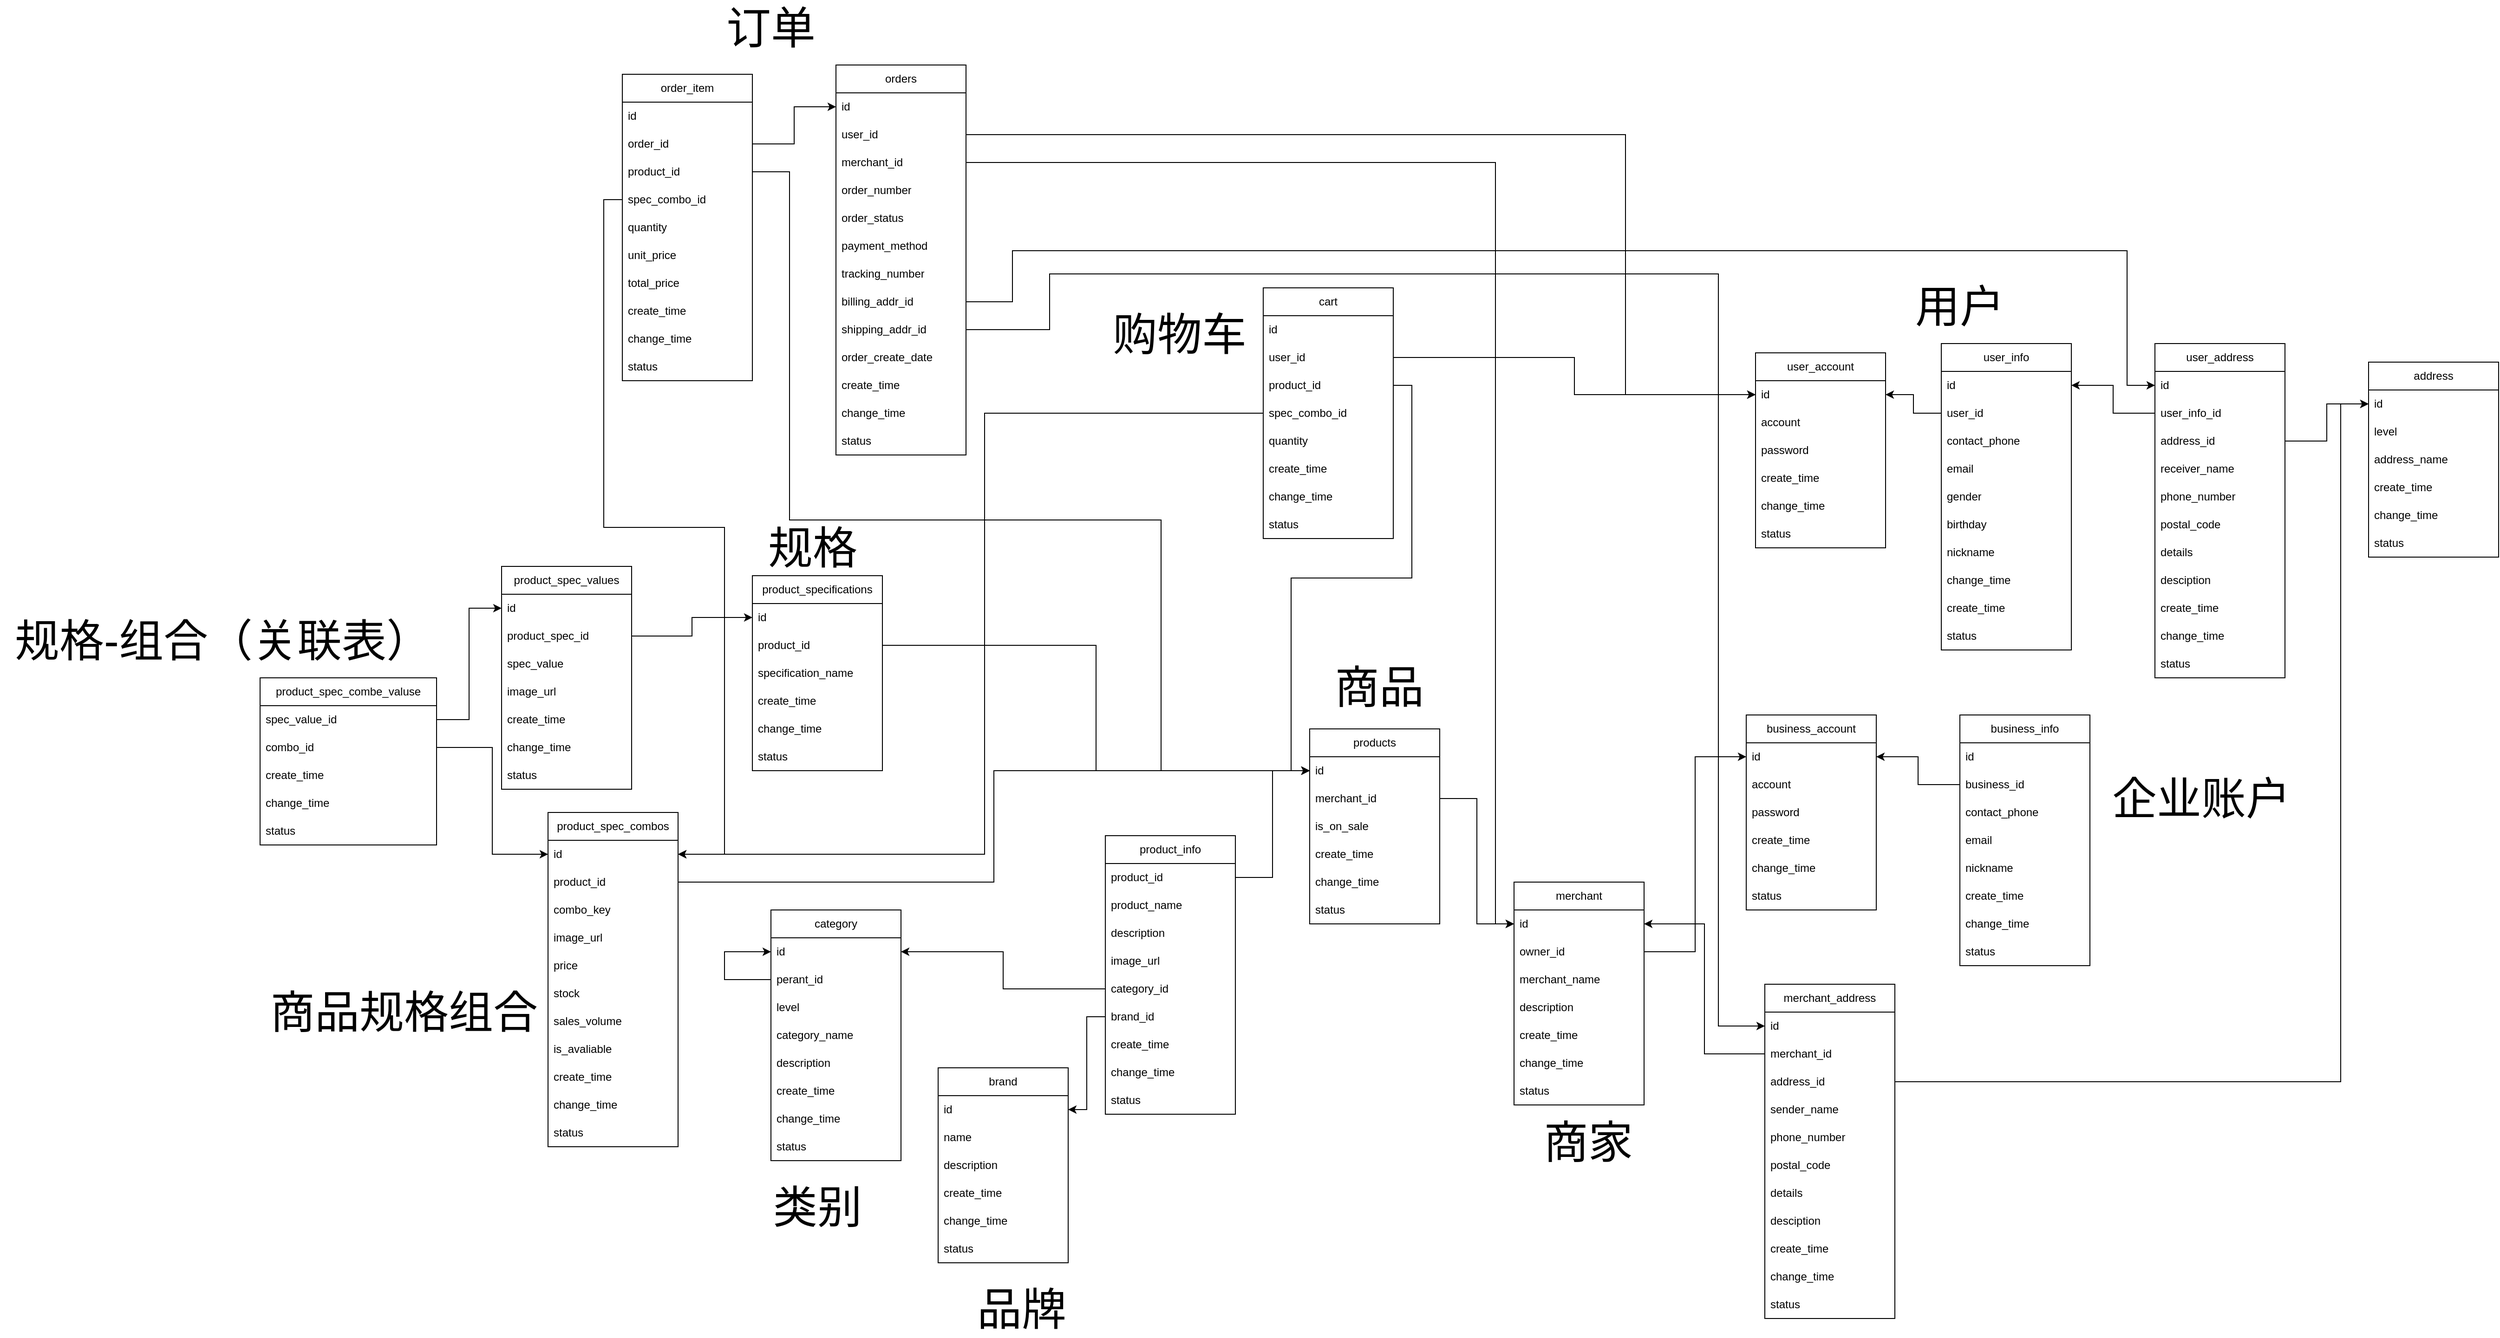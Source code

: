 <mxfile version="24.8.6">
  <diagram name="Page-1" id="9f46799a-70d6-7492-0946-bef42562c5a5">
    <mxGraphModel dx="4120" dy="1844" grid="1" gridSize="10" guides="1" tooltips="1" connect="1" arrows="1" fold="1" page="1" pageScale="1" pageWidth="1100" pageHeight="850" background="none" math="0" shadow="0">
      <root>
        <mxCell id="0" />
        <mxCell id="1" parent="0" />
        <mxCell id="kK5LhGBB3e3MeBSTMtAl-1" value="user_account" style="swimlane;fontStyle=0;childLayout=stackLayout;horizontal=1;startSize=30;horizontalStack=0;resizeParent=1;resizeParentMax=0;resizeLast=0;collapsible=1;marginBottom=0;whiteSpace=wrap;html=1;" parent="1" vertex="1">
          <mxGeometry x="100" y="270" width="140" height="210" as="geometry" />
        </mxCell>
        <mxCell id="kK5LhGBB3e3MeBSTMtAl-2" value="id" style="text;strokeColor=none;fillColor=none;align=left;verticalAlign=middle;spacingLeft=4;spacingRight=4;overflow=hidden;points=[[0,0.5],[1,0.5]];portConstraint=eastwest;rotatable=0;whiteSpace=wrap;html=1;" parent="kK5LhGBB3e3MeBSTMtAl-1" vertex="1">
          <mxGeometry y="30" width="140" height="30" as="geometry" />
        </mxCell>
        <mxCell id="kK5LhGBB3e3MeBSTMtAl-128" value="account" style="text;strokeColor=none;fillColor=none;align=left;verticalAlign=middle;spacingLeft=4;spacingRight=4;overflow=hidden;points=[[0,0.5],[1,0.5]];portConstraint=eastwest;rotatable=0;whiteSpace=wrap;html=1;" parent="kK5LhGBB3e3MeBSTMtAl-1" vertex="1">
          <mxGeometry y="60" width="140" height="30" as="geometry" />
        </mxCell>
        <mxCell id="kK5LhGBB3e3MeBSTMtAl-3" value="password" style="text;strokeColor=none;fillColor=none;align=left;verticalAlign=middle;spacingLeft=4;spacingRight=4;overflow=hidden;points=[[0,0.5],[1,0.5]];portConstraint=eastwest;rotatable=0;whiteSpace=wrap;html=1;" parent="kK5LhGBB3e3MeBSTMtAl-1" vertex="1">
          <mxGeometry y="90" width="140" height="30" as="geometry" />
        </mxCell>
        <mxCell id="kK5LhGBB3e3MeBSTMtAl-4" value="create_time" style="text;strokeColor=none;fillColor=none;align=left;verticalAlign=middle;spacingLeft=4;spacingRight=4;overflow=hidden;points=[[0,0.5],[1,0.5]];portConstraint=eastwest;rotatable=0;whiteSpace=wrap;html=1;" parent="kK5LhGBB3e3MeBSTMtAl-1" vertex="1">
          <mxGeometry y="120" width="140" height="30" as="geometry" />
        </mxCell>
        <mxCell id="kK5LhGBB3e3MeBSTMtAl-9" value="change_time" style="text;strokeColor=none;fillColor=none;align=left;verticalAlign=middle;spacingLeft=4;spacingRight=4;overflow=hidden;points=[[0,0.5],[1,0.5]];portConstraint=eastwest;rotatable=0;whiteSpace=wrap;html=1;" parent="kK5LhGBB3e3MeBSTMtAl-1" vertex="1">
          <mxGeometry y="150" width="140" height="30" as="geometry" />
        </mxCell>
        <mxCell id="kK5LhGBB3e3MeBSTMtAl-10" value="status" style="text;strokeColor=none;fillColor=none;align=left;verticalAlign=middle;spacingLeft=4;spacingRight=4;overflow=hidden;points=[[0,0.5],[1,0.5]];portConstraint=eastwest;rotatable=0;whiteSpace=wrap;html=1;" parent="kK5LhGBB3e3MeBSTMtAl-1" vertex="1">
          <mxGeometry y="180" width="140" height="30" as="geometry" />
        </mxCell>
        <mxCell id="kK5LhGBB3e3MeBSTMtAl-11" value="user_info" style="swimlane;fontStyle=0;childLayout=stackLayout;horizontal=1;startSize=30;horizontalStack=0;resizeParent=1;resizeParentMax=0;resizeLast=0;collapsible=1;marginBottom=0;whiteSpace=wrap;html=1;" parent="1" vertex="1">
          <mxGeometry x="300" y="260" width="140" height="330" as="geometry" />
        </mxCell>
        <mxCell id="kK5LhGBB3e3MeBSTMtAl-12" value="id" style="text;strokeColor=none;fillColor=none;align=left;verticalAlign=middle;spacingLeft=4;spacingRight=4;overflow=hidden;points=[[0,0.5],[1,0.5]];portConstraint=eastwest;rotatable=0;whiteSpace=wrap;html=1;" parent="kK5LhGBB3e3MeBSTMtAl-11" vertex="1">
          <mxGeometry y="30" width="140" height="30" as="geometry" />
        </mxCell>
        <mxCell id="kK5LhGBB3e3MeBSTMtAl-13" value="user_id&lt;span style=&quot;white-space: pre;&quot;&gt;&#x9;&lt;/span&gt;" style="text;strokeColor=none;fillColor=none;align=left;verticalAlign=middle;spacingLeft=4;spacingRight=4;overflow=hidden;points=[[0,0.5],[1,0.5]];portConstraint=eastwest;rotatable=0;whiteSpace=wrap;html=1;" parent="kK5LhGBB3e3MeBSTMtAl-11" vertex="1">
          <mxGeometry y="60" width="140" height="30" as="geometry" />
        </mxCell>
        <mxCell id="kK5LhGBB3e3MeBSTMtAl-16" value="contact_phone" style="text;strokeColor=none;fillColor=none;align=left;verticalAlign=middle;spacingLeft=4;spacingRight=4;overflow=hidden;points=[[0,0.5],[1,0.5]];portConstraint=eastwest;rotatable=0;whiteSpace=wrap;html=1;" parent="kK5LhGBB3e3MeBSTMtAl-11" vertex="1">
          <mxGeometry y="90" width="140" height="30" as="geometry" />
        </mxCell>
        <mxCell id="kK5LhGBB3e3MeBSTMtAl-89" value="email" style="text;strokeColor=none;fillColor=none;align=left;verticalAlign=middle;spacingLeft=4;spacingRight=4;overflow=hidden;points=[[0,0.5],[1,0.5]];portConstraint=eastwest;rotatable=0;whiteSpace=wrap;html=1;" parent="kK5LhGBB3e3MeBSTMtAl-11" vertex="1">
          <mxGeometry y="120" width="140" height="30" as="geometry" />
        </mxCell>
        <mxCell id="kK5LhGBB3e3MeBSTMtAl-17" value="gender" style="text;strokeColor=none;fillColor=none;align=left;verticalAlign=middle;spacingLeft=4;spacingRight=4;overflow=hidden;points=[[0,0.5],[1,0.5]];portConstraint=eastwest;rotatable=0;whiteSpace=wrap;html=1;" parent="kK5LhGBB3e3MeBSTMtAl-11" vertex="1">
          <mxGeometry y="150" width="140" height="30" as="geometry" />
        </mxCell>
        <mxCell id="kK5LhGBB3e3MeBSTMtAl-18" value="birthday" style="text;strokeColor=none;fillColor=none;align=left;verticalAlign=middle;spacingLeft=4;spacingRight=4;overflow=hidden;points=[[0,0.5],[1,0.5]];portConstraint=eastwest;rotatable=0;whiteSpace=wrap;html=1;" parent="kK5LhGBB3e3MeBSTMtAl-11" vertex="1">
          <mxGeometry y="180" width="140" height="30" as="geometry" />
        </mxCell>
        <mxCell id="kK5LhGBB3e3MeBSTMtAl-19" value="nickname" style="text;strokeColor=none;fillColor=none;align=left;verticalAlign=middle;spacingLeft=4;spacingRight=4;overflow=hidden;points=[[0,0.5],[1,0.5]];portConstraint=eastwest;rotatable=0;whiteSpace=wrap;html=1;" parent="kK5LhGBB3e3MeBSTMtAl-11" vertex="1">
          <mxGeometry y="210" width="140" height="30" as="geometry" />
        </mxCell>
        <mxCell id="kK5LhGBB3e3MeBSTMtAl-30" value="change_time" style="text;strokeColor=none;fillColor=none;align=left;verticalAlign=middle;spacingLeft=4;spacingRight=4;overflow=hidden;points=[[0,0.5],[1,0.5]];portConstraint=eastwest;rotatable=0;whiteSpace=wrap;html=1;" parent="kK5LhGBB3e3MeBSTMtAl-11" vertex="1">
          <mxGeometry y="240" width="140" height="30" as="geometry" />
        </mxCell>
        <mxCell id="kK5LhGBB3e3MeBSTMtAl-29" value="create_time" style="text;strokeColor=none;fillColor=none;align=left;verticalAlign=middle;spacingLeft=4;spacingRight=4;overflow=hidden;points=[[0,0.5],[1,0.5]];portConstraint=eastwest;rotatable=0;whiteSpace=wrap;html=1;" parent="kK5LhGBB3e3MeBSTMtAl-11" vertex="1">
          <mxGeometry y="270" width="140" height="30" as="geometry" />
        </mxCell>
        <mxCell id="kK5LhGBB3e3MeBSTMtAl-31" value="status" style="text;strokeColor=none;fillColor=none;align=left;verticalAlign=middle;spacingLeft=4;spacingRight=4;overflow=hidden;points=[[0,0.5],[1,0.5]];portConstraint=eastwest;rotatable=0;whiteSpace=wrap;html=1;" parent="kK5LhGBB3e3MeBSTMtAl-11" vertex="1">
          <mxGeometry y="300" width="140" height="30" as="geometry" />
        </mxCell>
        <mxCell id="kK5LhGBB3e3MeBSTMtAl-15" style="edgeStyle=orthogonalEdgeStyle;rounded=0;orthogonalLoop=1;jettySize=auto;html=1;" parent="1" source="kK5LhGBB3e3MeBSTMtAl-13" target="kK5LhGBB3e3MeBSTMtAl-2" edge="1">
          <mxGeometry relative="1" as="geometry" />
        </mxCell>
        <mxCell id="kK5LhGBB3e3MeBSTMtAl-20" value="user_address" style="swimlane;fontStyle=0;childLayout=stackLayout;horizontal=1;startSize=30;horizontalStack=0;resizeParent=1;resizeParentMax=0;resizeLast=0;collapsible=1;marginBottom=0;whiteSpace=wrap;html=1;" parent="1" vertex="1">
          <mxGeometry x="530" y="260" width="140" height="360" as="geometry" />
        </mxCell>
        <mxCell id="kK5LhGBB3e3MeBSTMtAl-21" value="id" style="text;strokeColor=none;fillColor=none;align=left;verticalAlign=middle;spacingLeft=4;spacingRight=4;overflow=hidden;points=[[0,0.5],[1,0.5]];portConstraint=eastwest;rotatable=0;whiteSpace=wrap;html=1;" parent="kK5LhGBB3e3MeBSTMtAl-20" vertex="1">
          <mxGeometry y="30" width="140" height="30" as="geometry" />
        </mxCell>
        <mxCell id="kK5LhGBB3e3MeBSTMtAl-121" value="user_info_id" style="text;strokeColor=none;fillColor=none;align=left;verticalAlign=middle;spacingLeft=4;spacingRight=4;overflow=hidden;points=[[0,0.5],[1,0.5]];portConstraint=eastwest;rotatable=0;whiteSpace=wrap;html=1;" parent="kK5LhGBB3e3MeBSTMtAl-20" vertex="1">
          <mxGeometry y="60" width="140" height="30" as="geometry" />
        </mxCell>
        <mxCell id="kK5LhGBB3e3MeBSTMtAl-23" value="address_id" style="text;strokeColor=none;fillColor=none;align=left;verticalAlign=middle;spacingLeft=4;spacingRight=4;overflow=hidden;points=[[0,0.5],[1,0.5]];portConstraint=eastwest;rotatable=0;whiteSpace=wrap;html=1;" parent="kK5LhGBB3e3MeBSTMtAl-20" vertex="1">
          <mxGeometry y="90" width="140" height="30" as="geometry" />
        </mxCell>
        <mxCell id="oOhURdAaVjV6nRTMNLfI-105" value="receiver_name" style="text;strokeColor=none;fillColor=none;align=left;verticalAlign=middle;spacingLeft=4;spacingRight=4;overflow=hidden;points=[[0,0.5],[1,0.5]];portConstraint=eastwest;rotatable=0;whiteSpace=wrap;html=1;" parent="kK5LhGBB3e3MeBSTMtAl-20" vertex="1">
          <mxGeometry y="120" width="140" height="30" as="geometry" />
        </mxCell>
        <mxCell id="oOhURdAaVjV6nRTMNLfI-106" value="phone_number" style="text;strokeColor=none;fillColor=none;align=left;verticalAlign=middle;spacingLeft=4;spacingRight=4;overflow=hidden;points=[[0,0.5],[1,0.5]];portConstraint=eastwest;rotatable=0;whiteSpace=wrap;html=1;" parent="kK5LhGBB3e3MeBSTMtAl-20" vertex="1">
          <mxGeometry y="150" width="140" height="30" as="geometry" />
        </mxCell>
        <mxCell id="oOhURdAaVjV6nRTMNLfI-111" value="postal_code" style="text;strokeColor=none;fillColor=none;align=left;verticalAlign=middle;spacingLeft=4;spacingRight=4;overflow=hidden;points=[[0,0.5],[1,0.5]];portConstraint=eastwest;rotatable=0;whiteSpace=wrap;html=1;" parent="kK5LhGBB3e3MeBSTMtAl-20" vertex="1">
          <mxGeometry y="180" width="140" height="30" as="geometry" />
        </mxCell>
        <mxCell id="kK5LhGBB3e3MeBSTMtAl-45" value="details" style="text;strokeColor=none;fillColor=none;align=left;verticalAlign=middle;spacingLeft=4;spacingRight=4;overflow=hidden;points=[[0,0.5],[1,0.5]];portConstraint=eastwest;rotatable=0;whiteSpace=wrap;html=1;" parent="kK5LhGBB3e3MeBSTMtAl-20" vertex="1">
          <mxGeometry y="210" width="140" height="30" as="geometry" />
        </mxCell>
        <mxCell id="kK5LhGBB3e3MeBSTMtAl-47" value="desciption" style="text;strokeColor=none;fillColor=none;align=left;verticalAlign=middle;spacingLeft=4;spacingRight=4;overflow=hidden;points=[[0,0.5],[1,0.5]];portConstraint=eastwest;rotatable=0;whiteSpace=wrap;html=1;" parent="kK5LhGBB3e3MeBSTMtAl-20" vertex="1">
          <mxGeometry y="240" width="140" height="30" as="geometry" />
        </mxCell>
        <mxCell id="kK5LhGBB3e3MeBSTMtAl-34" value="create_time" style="text;strokeColor=none;fillColor=none;align=left;verticalAlign=middle;spacingLeft=4;spacingRight=4;overflow=hidden;points=[[0,0.5],[1,0.5]];portConstraint=eastwest;rotatable=0;whiteSpace=wrap;html=1;" parent="kK5LhGBB3e3MeBSTMtAl-20" vertex="1">
          <mxGeometry y="270" width="140" height="30" as="geometry" />
        </mxCell>
        <mxCell id="kK5LhGBB3e3MeBSTMtAl-35" value="change_time" style="text;strokeColor=none;fillColor=none;align=left;verticalAlign=middle;spacingLeft=4;spacingRight=4;overflow=hidden;points=[[0,0.5],[1,0.5]];portConstraint=eastwest;rotatable=0;whiteSpace=wrap;html=1;" parent="kK5LhGBB3e3MeBSTMtAl-20" vertex="1">
          <mxGeometry y="300" width="140" height="30" as="geometry" />
        </mxCell>
        <mxCell id="kK5LhGBB3e3MeBSTMtAl-36" value="status" style="text;strokeColor=none;fillColor=none;align=left;verticalAlign=middle;spacingLeft=4;spacingRight=4;overflow=hidden;points=[[0,0.5],[1,0.5]];portConstraint=eastwest;rotatable=0;whiteSpace=wrap;html=1;" parent="kK5LhGBB3e3MeBSTMtAl-20" vertex="1">
          <mxGeometry y="330" width="140" height="30" as="geometry" />
        </mxCell>
        <mxCell id="kK5LhGBB3e3MeBSTMtAl-37" value="address" style="swimlane;fontStyle=0;childLayout=stackLayout;horizontal=1;startSize=30;horizontalStack=0;resizeParent=1;resizeParentMax=0;resizeLast=0;collapsible=1;marginBottom=0;whiteSpace=wrap;html=1;" parent="1" vertex="1">
          <mxGeometry x="760" y="280" width="140" height="210" as="geometry" />
        </mxCell>
        <mxCell id="kK5LhGBB3e3MeBSTMtAl-38" value="id" style="text;strokeColor=none;fillColor=none;align=left;verticalAlign=middle;spacingLeft=4;spacingRight=4;overflow=hidden;points=[[0,0.5],[1,0.5]];portConstraint=eastwest;rotatable=0;whiteSpace=wrap;html=1;" parent="kK5LhGBB3e3MeBSTMtAl-37" vertex="1">
          <mxGeometry y="30" width="140" height="30" as="geometry" />
        </mxCell>
        <mxCell id="kK5LhGBB3e3MeBSTMtAl-39" value="level" style="text;strokeColor=none;fillColor=none;align=left;verticalAlign=middle;spacingLeft=4;spacingRight=4;overflow=hidden;points=[[0,0.5],[1,0.5]];portConstraint=eastwest;rotatable=0;whiteSpace=wrap;html=1;" parent="kK5LhGBB3e3MeBSTMtAl-37" vertex="1">
          <mxGeometry y="60" width="140" height="30" as="geometry" />
        </mxCell>
        <mxCell id="kK5LhGBB3e3MeBSTMtAl-40" value="address_name" style="text;strokeColor=none;fillColor=none;align=left;verticalAlign=middle;spacingLeft=4;spacingRight=4;overflow=hidden;points=[[0,0.5],[1,0.5]];portConstraint=eastwest;rotatable=0;whiteSpace=wrap;html=1;" parent="kK5LhGBB3e3MeBSTMtAl-37" vertex="1">
          <mxGeometry y="90" width="140" height="30" as="geometry" />
        </mxCell>
        <mxCell id="kK5LhGBB3e3MeBSTMtAl-26" value="create_time" style="text;strokeColor=none;fillColor=none;align=left;verticalAlign=middle;spacingLeft=4;spacingRight=4;overflow=hidden;points=[[0,0.5],[1,0.5]];portConstraint=eastwest;rotatable=0;whiteSpace=wrap;html=1;" parent="kK5LhGBB3e3MeBSTMtAl-37" vertex="1">
          <mxGeometry y="120" width="140" height="30" as="geometry" />
        </mxCell>
        <mxCell id="kK5LhGBB3e3MeBSTMtAl-27" value="change_time" style="text;strokeColor=none;fillColor=none;align=left;verticalAlign=middle;spacingLeft=4;spacingRight=4;overflow=hidden;points=[[0,0.5],[1,0.5]];portConstraint=eastwest;rotatable=0;whiteSpace=wrap;html=1;" parent="kK5LhGBB3e3MeBSTMtAl-37" vertex="1">
          <mxGeometry y="150" width="140" height="30" as="geometry" />
        </mxCell>
        <mxCell id="kK5LhGBB3e3MeBSTMtAl-28" value="status" style="text;strokeColor=none;fillColor=none;align=left;verticalAlign=middle;spacingLeft=4;spacingRight=4;overflow=hidden;points=[[0,0.5],[1,0.5]];portConstraint=eastwest;rotatable=0;whiteSpace=wrap;html=1;" parent="kK5LhGBB3e3MeBSTMtAl-37" vertex="1">
          <mxGeometry y="180" width="140" height="30" as="geometry" />
        </mxCell>
        <mxCell id="kK5LhGBB3e3MeBSTMtAl-43" style="edgeStyle=orthogonalEdgeStyle;rounded=0;orthogonalLoop=1;jettySize=auto;html=1;entryX=0;entryY=0.5;entryDx=0;entryDy=0;" parent="1" source="kK5LhGBB3e3MeBSTMtAl-23" target="kK5LhGBB3e3MeBSTMtAl-38" edge="1">
          <mxGeometry relative="1" as="geometry" />
        </mxCell>
        <mxCell id="kK5LhGBB3e3MeBSTMtAl-90" value="business_account" style="swimlane;fontStyle=0;childLayout=stackLayout;horizontal=1;startSize=30;horizontalStack=0;resizeParent=1;resizeParentMax=0;resizeLast=0;collapsible=1;marginBottom=0;whiteSpace=wrap;html=1;" parent="1" vertex="1">
          <mxGeometry x="90" y="660" width="140" height="210" as="geometry" />
        </mxCell>
        <mxCell id="kK5LhGBB3e3MeBSTMtAl-91" value="id" style="text;strokeColor=none;fillColor=none;align=left;verticalAlign=middle;spacingLeft=4;spacingRight=4;overflow=hidden;points=[[0,0.5],[1,0.5]];portConstraint=eastwest;rotatable=0;whiteSpace=wrap;html=1;" parent="kK5LhGBB3e3MeBSTMtAl-90" vertex="1">
          <mxGeometry y="30" width="140" height="30" as="geometry" />
        </mxCell>
        <mxCell id="kK5LhGBB3e3MeBSTMtAl-129" value="account" style="text;strokeColor=none;fillColor=none;align=left;verticalAlign=middle;spacingLeft=4;spacingRight=4;overflow=hidden;points=[[0,0.5],[1,0.5]];portConstraint=eastwest;rotatable=0;whiteSpace=wrap;html=1;" parent="kK5LhGBB3e3MeBSTMtAl-90" vertex="1">
          <mxGeometry y="60" width="140" height="30" as="geometry" />
        </mxCell>
        <mxCell id="kK5LhGBB3e3MeBSTMtAl-92" value="password" style="text;strokeColor=none;fillColor=none;align=left;verticalAlign=middle;spacingLeft=4;spacingRight=4;overflow=hidden;points=[[0,0.5],[1,0.5]];portConstraint=eastwest;rotatable=0;whiteSpace=wrap;html=1;" parent="kK5LhGBB3e3MeBSTMtAl-90" vertex="1">
          <mxGeometry y="90" width="140" height="30" as="geometry" />
        </mxCell>
        <mxCell id="kK5LhGBB3e3MeBSTMtAl-51" value="create_time" style="text;strokeColor=none;fillColor=none;align=left;verticalAlign=middle;spacingLeft=4;spacingRight=4;overflow=hidden;points=[[0,0.5],[1,0.5]];portConstraint=eastwest;rotatable=0;whiteSpace=wrap;html=1;" parent="kK5LhGBB3e3MeBSTMtAl-90" vertex="1">
          <mxGeometry y="120" width="140" height="30" as="geometry" />
        </mxCell>
        <mxCell id="kK5LhGBB3e3MeBSTMtAl-52" value="change_time" style="text;strokeColor=none;fillColor=none;align=left;verticalAlign=middle;spacingLeft=4;spacingRight=4;overflow=hidden;points=[[0,0.5],[1,0.5]];portConstraint=eastwest;rotatable=0;whiteSpace=wrap;html=1;" parent="kK5LhGBB3e3MeBSTMtAl-90" vertex="1">
          <mxGeometry y="150" width="140" height="30" as="geometry" />
        </mxCell>
        <mxCell id="kK5LhGBB3e3MeBSTMtAl-53" value="status" style="text;strokeColor=none;fillColor=none;align=left;verticalAlign=middle;spacingLeft=4;spacingRight=4;overflow=hidden;points=[[0,0.5],[1,0.5]];portConstraint=eastwest;rotatable=0;whiteSpace=wrap;html=1;" parent="kK5LhGBB3e3MeBSTMtAl-90" vertex="1">
          <mxGeometry y="180" width="140" height="30" as="geometry" />
        </mxCell>
        <mxCell id="kK5LhGBB3e3MeBSTMtAl-94" value="merchant" style="swimlane;fontStyle=0;childLayout=stackLayout;horizontal=1;startSize=30;horizontalStack=0;resizeParent=1;resizeParentMax=0;resizeLast=0;collapsible=1;marginBottom=0;whiteSpace=wrap;html=1;" parent="1" vertex="1">
          <mxGeometry x="-160" y="840" width="140" height="240" as="geometry" />
        </mxCell>
        <mxCell id="kK5LhGBB3e3MeBSTMtAl-95" value="id" style="text;strokeColor=none;fillColor=none;align=left;verticalAlign=middle;spacingLeft=4;spacingRight=4;overflow=hidden;points=[[0,0.5],[1,0.5]];portConstraint=eastwest;rotatable=0;whiteSpace=wrap;html=1;" parent="kK5LhGBB3e3MeBSTMtAl-94" vertex="1">
          <mxGeometry y="30" width="140" height="30" as="geometry" />
        </mxCell>
        <mxCell id="kK5LhGBB3e3MeBSTMtAl-96" value="owner_id" style="text;strokeColor=none;fillColor=none;align=left;verticalAlign=middle;spacingLeft=4;spacingRight=4;overflow=hidden;points=[[0,0.5],[1,0.5]];portConstraint=eastwest;rotatable=0;whiteSpace=wrap;html=1;" parent="kK5LhGBB3e3MeBSTMtAl-94" vertex="1">
          <mxGeometry y="60" width="140" height="30" as="geometry" />
        </mxCell>
        <mxCell id="kK5LhGBB3e3MeBSTMtAl-97" value="merchant_name" style="text;strokeColor=none;fillColor=none;align=left;verticalAlign=middle;spacingLeft=4;spacingRight=4;overflow=hidden;points=[[0,0.5],[1,0.5]];portConstraint=eastwest;rotatable=0;whiteSpace=wrap;html=1;" parent="kK5LhGBB3e3MeBSTMtAl-94" vertex="1">
          <mxGeometry y="90" width="140" height="30" as="geometry" />
        </mxCell>
        <mxCell id="kK5LhGBB3e3MeBSTMtAl-117" value="description" style="text;strokeColor=none;fillColor=none;align=left;verticalAlign=middle;spacingLeft=4;spacingRight=4;overflow=hidden;points=[[0,0.5],[1,0.5]];portConstraint=eastwest;rotatable=0;whiteSpace=wrap;html=1;" parent="kK5LhGBB3e3MeBSTMtAl-94" vertex="1">
          <mxGeometry y="120" width="140" height="30" as="geometry" />
        </mxCell>
        <mxCell id="kK5LhGBB3e3MeBSTMtAl-118" value="create_time" style="text;strokeColor=none;fillColor=none;align=left;verticalAlign=middle;spacingLeft=4;spacingRight=4;overflow=hidden;points=[[0,0.5],[1,0.5]];portConstraint=eastwest;rotatable=0;whiteSpace=wrap;html=1;" parent="kK5LhGBB3e3MeBSTMtAl-94" vertex="1">
          <mxGeometry y="150" width="140" height="30" as="geometry" />
        </mxCell>
        <mxCell id="kK5LhGBB3e3MeBSTMtAl-119" value="change_time" style="text;strokeColor=none;fillColor=none;align=left;verticalAlign=middle;spacingLeft=4;spacingRight=4;overflow=hidden;points=[[0,0.5],[1,0.5]];portConstraint=eastwest;rotatable=0;whiteSpace=wrap;html=1;" parent="kK5LhGBB3e3MeBSTMtAl-94" vertex="1">
          <mxGeometry y="180" width="140" height="30" as="geometry" />
        </mxCell>
        <mxCell id="kK5LhGBB3e3MeBSTMtAl-120" value="status" style="text;strokeColor=none;fillColor=none;align=left;verticalAlign=middle;spacingLeft=4;spacingRight=4;overflow=hidden;points=[[0,0.5],[1,0.5]];portConstraint=eastwest;rotatable=0;whiteSpace=wrap;html=1;" parent="kK5LhGBB3e3MeBSTMtAl-94" vertex="1">
          <mxGeometry y="210" width="140" height="30" as="geometry" />
        </mxCell>
        <mxCell id="kK5LhGBB3e3MeBSTMtAl-100" value="business_info" style="swimlane;fontStyle=0;childLayout=stackLayout;horizontal=1;startSize=30;horizontalStack=0;resizeParent=1;resizeParentMax=0;resizeLast=0;collapsible=1;marginBottom=0;whiteSpace=wrap;html=1;" parent="1" vertex="1">
          <mxGeometry x="320" y="660" width="140" height="270" as="geometry" />
        </mxCell>
        <mxCell id="kK5LhGBB3e3MeBSTMtAl-101" value="id" style="text;strokeColor=none;fillColor=none;align=left;verticalAlign=middle;spacingLeft=4;spacingRight=4;overflow=hidden;points=[[0,0.5],[1,0.5]];portConstraint=eastwest;rotatable=0;whiteSpace=wrap;html=1;" parent="kK5LhGBB3e3MeBSTMtAl-100" vertex="1">
          <mxGeometry y="30" width="140" height="30" as="geometry" />
        </mxCell>
        <mxCell id="kK5LhGBB3e3MeBSTMtAl-102" value="business_id" style="text;strokeColor=none;fillColor=none;align=left;verticalAlign=middle;spacingLeft=4;spacingRight=4;overflow=hidden;points=[[0,0.5],[1,0.5]];portConstraint=eastwest;rotatable=0;whiteSpace=wrap;html=1;" parent="kK5LhGBB3e3MeBSTMtAl-100" vertex="1">
          <mxGeometry y="60" width="140" height="30" as="geometry" />
        </mxCell>
        <mxCell id="kK5LhGBB3e3MeBSTMtAl-103" value="contact_phone" style="text;strokeColor=none;fillColor=none;align=left;verticalAlign=middle;spacingLeft=4;spacingRight=4;overflow=hidden;points=[[0,0.5],[1,0.5]];portConstraint=eastwest;rotatable=0;whiteSpace=wrap;html=1;" parent="kK5LhGBB3e3MeBSTMtAl-100" vertex="1">
          <mxGeometry y="90" width="140" height="30" as="geometry" />
        </mxCell>
        <mxCell id="kK5LhGBB3e3MeBSTMtAl-105" value="email" style="text;strokeColor=none;fillColor=none;align=left;verticalAlign=middle;spacingLeft=4;spacingRight=4;overflow=hidden;points=[[0,0.5],[1,0.5]];portConstraint=eastwest;rotatable=0;whiteSpace=wrap;html=1;" parent="kK5LhGBB3e3MeBSTMtAl-100" vertex="1">
          <mxGeometry y="120" width="140" height="30" as="geometry" />
        </mxCell>
        <mxCell id="kK5LhGBB3e3MeBSTMtAl-106" value="nickname" style="text;strokeColor=none;fillColor=none;align=left;verticalAlign=middle;spacingLeft=4;spacingRight=4;overflow=hidden;points=[[0,0.5],[1,0.5]];portConstraint=eastwest;rotatable=0;whiteSpace=wrap;html=1;" parent="kK5LhGBB3e3MeBSTMtAl-100" vertex="1">
          <mxGeometry y="150" width="140" height="30" as="geometry" />
        </mxCell>
        <mxCell id="kK5LhGBB3e3MeBSTMtAl-110" value="create_time" style="text;strokeColor=none;fillColor=none;align=left;verticalAlign=middle;spacingLeft=4;spacingRight=4;overflow=hidden;points=[[0,0.5],[1,0.5]];portConstraint=eastwest;rotatable=0;whiteSpace=wrap;html=1;" parent="kK5LhGBB3e3MeBSTMtAl-100" vertex="1">
          <mxGeometry y="180" width="140" height="30" as="geometry" />
        </mxCell>
        <mxCell id="kK5LhGBB3e3MeBSTMtAl-111" value="change_time" style="text;strokeColor=none;fillColor=none;align=left;verticalAlign=middle;spacingLeft=4;spacingRight=4;overflow=hidden;points=[[0,0.5],[1,0.5]];portConstraint=eastwest;rotatable=0;whiteSpace=wrap;html=1;" parent="kK5LhGBB3e3MeBSTMtAl-100" vertex="1">
          <mxGeometry y="210" width="140" height="30" as="geometry" />
        </mxCell>
        <mxCell id="kK5LhGBB3e3MeBSTMtAl-112" value="status" style="text;strokeColor=none;fillColor=none;align=left;verticalAlign=middle;spacingLeft=4;spacingRight=4;overflow=hidden;points=[[0,0.5],[1,0.5]];portConstraint=eastwest;rotatable=0;whiteSpace=wrap;html=1;" parent="kK5LhGBB3e3MeBSTMtAl-100" vertex="1">
          <mxGeometry y="240" width="140" height="30" as="geometry" />
        </mxCell>
        <mxCell id="kK5LhGBB3e3MeBSTMtAl-104" style="edgeStyle=orthogonalEdgeStyle;rounded=0;orthogonalLoop=1;jettySize=auto;html=1;entryX=1;entryY=0.5;entryDx=0;entryDy=0;" parent="1" source="kK5LhGBB3e3MeBSTMtAl-102" target="kK5LhGBB3e3MeBSTMtAl-91" edge="1">
          <mxGeometry relative="1" as="geometry" />
        </mxCell>
        <mxCell id="kK5LhGBB3e3MeBSTMtAl-116" style="edgeStyle=orthogonalEdgeStyle;rounded=0;orthogonalLoop=1;jettySize=auto;html=1;entryX=0;entryY=0.5;entryDx=0;entryDy=0;" parent="1" source="kK5LhGBB3e3MeBSTMtAl-96" target="kK5LhGBB3e3MeBSTMtAl-91" edge="1">
          <mxGeometry relative="1" as="geometry" />
        </mxCell>
        <mxCell id="kK5LhGBB3e3MeBSTMtAl-122" style="edgeStyle=orthogonalEdgeStyle;rounded=0;orthogonalLoop=1;jettySize=auto;html=1;entryX=1;entryY=0.5;entryDx=0;entryDy=0;" parent="1" source="kK5LhGBB3e3MeBSTMtAl-121" target="kK5LhGBB3e3MeBSTMtAl-12" edge="1">
          <mxGeometry relative="1" as="geometry" />
        </mxCell>
        <mxCell id="kK5LhGBB3e3MeBSTMtAl-123" value="products" style="swimlane;fontStyle=0;childLayout=stackLayout;horizontal=1;startSize=30;horizontalStack=0;resizeParent=1;resizeParentMax=0;resizeLast=0;collapsible=1;marginBottom=0;whiteSpace=wrap;html=1;" parent="1" vertex="1">
          <mxGeometry x="-380" y="675" width="140" height="210" as="geometry" />
        </mxCell>
        <mxCell id="kK5LhGBB3e3MeBSTMtAl-124" value="id" style="text;strokeColor=none;fillColor=none;align=left;verticalAlign=middle;spacingLeft=4;spacingRight=4;overflow=hidden;points=[[0,0.5],[1,0.5]];portConstraint=eastwest;rotatable=0;whiteSpace=wrap;html=1;" parent="kK5LhGBB3e3MeBSTMtAl-123" vertex="1">
          <mxGeometry y="30" width="140" height="30" as="geometry" />
        </mxCell>
        <mxCell id="kK5LhGBB3e3MeBSTMtAl-127" value="merchant_id" style="text;strokeColor=none;fillColor=none;align=left;verticalAlign=middle;spacingLeft=4;spacingRight=4;overflow=hidden;points=[[0,0.5],[1,0.5]];portConstraint=eastwest;rotatable=0;whiteSpace=wrap;html=1;" parent="kK5LhGBB3e3MeBSTMtAl-123" vertex="1">
          <mxGeometry y="60" width="140" height="30" as="geometry" />
        </mxCell>
        <mxCell id="vgj-je0vizJVW9CFdJG--1" value="is_on_sale" style="text;strokeColor=none;fillColor=none;align=left;verticalAlign=middle;spacingLeft=4;spacingRight=4;overflow=hidden;points=[[0,0.5],[1,0.5]];portConstraint=eastwest;rotatable=0;whiteSpace=wrap;html=1;" parent="kK5LhGBB3e3MeBSTMtAl-123" vertex="1">
          <mxGeometry y="90" width="140" height="30" as="geometry" />
        </mxCell>
        <mxCell id="oOhURdAaVjV6nRTMNLfI-4" value="create_time" style="text;strokeColor=none;fillColor=none;align=left;verticalAlign=middle;spacingLeft=4;spacingRight=4;overflow=hidden;points=[[0,0.5],[1,0.5]];portConstraint=eastwest;rotatable=0;whiteSpace=wrap;html=1;" parent="kK5LhGBB3e3MeBSTMtAl-123" vertex="1">
          <mxGeometry y="120" width="140" height="30" as="geometry" />
        </mxCell>
        <mxCell id="oOhURdAaVjV6nRTMNLfI-5" value="change_time" style="text;strokeColor=none;fillColor=none;align=left;verticalAlign=middle;spacingLeft=4;spacingRight=4;overflow=hidden;points=[[0,0.5],[1,0.5]];portConstraint=eastwest;rotatable=0;whiteSpace=wrap;html=1;" parent="kK5LhGBB3e3MeBSTMtAl-123" vertex="1">
          <mxGeometry y="150" width="140" height="30" as="geometry" />
        </mxCell>
        <mxCell id="oOhURdAaVjV6nRTMNLfI-6" value="status" style="text;strokeColor=none;fillColor=none;align=left;verticalAlign=middle;spacingLeft=4;spacingRight=4;overflow=hidden;points=[[0,0.5],[1,0.5]];portConstraint=eastwest;rotatable=0;whiteSpace=wrap;html=1;" parent="kK5LhGBB3e3MeBSTMtAl-123" vertex="1">
          <mxGeometry y="180" width="140" height="30" as="geometry" />
        </mxCell>
        <mxCell id="kK5LhGBB3e3MeBSTMtAl-130" style="edgeStyle=orthogonalEdgeStyle;rounded=0;orthogonalLoop=1;jettySize=auto;html=1;entryX=0;entryY=0.5;entryDx=0;entryDy=0;" parent="1" source="kK5LhGBB3e3MeBSTMtAl-127" target="kK5LhGBB3e3MeBSTMtAl-95" edge="1">
          <mxGeometry relative="1" as="geometry" />
        </mxCell>
        <mxCell id="kK5LhGBB3e3MeBSTMtAl-131" value="product_info" style="swimlane;fontStyle=0;childLayout=stackLayout;horizontal=1;startSize=30;horizontalStack=0;resizeParent=1;resizeParentMax=0;resizeLast=0;collapsible=1;marginBottom=0;whiteSpace=wrap;html=1;" parent="1" vertex="1">
          <mxGeometry x="-600" y="790" width="140" height="300" as="geometry" />
        </mxCell>
        <mxCell id="kK5LhGBB3e3MeBSTMtAl-136" value="product_id" style="text;strokeColor=none;fillColor=none;align=left;verticalAlign=middle;spacingLeft=4;spacingRight=4;overflow=hidden;points=[[0,0.5],[1,0.5]];portConstraint=eastwest;rotatable=0;whiteSpace=wrap;html=1;" parent="kK5LhGBB3e3MeBSTMtAl-131" vertex="1">
          <mxGeometry y="30" width="140" height="30" as="geometry" />
        </mxCell>
        <mxCell id="kK5LhGBB3e3MeBSTMtAl-135" value="product_name" style="text;strokeColor=none;fillColor=none;align=left;verticalAlign=middle;spacingLeft=4;spacingRight=4;overflow=hidden;points=[[0,0.5],[1,0.5]];portConstraint=eastwest;rotatable=0;whiteSpace=wrap;html=1;" parent="kK5LhGBB3e3MeBSTMtAl-131" vertex="1">
          <mxGeometry y="60" width="140" height="30" as="geometry" />
        </mxCell>
        <mxCell id="kK5LhGBB3e3MeBSTMtAl-133" value="description" style="text;strokeColor=none;fillColor=none;align=left;verticalAlign=middle;spacingLeft=4;spacingRight=4;overflow=hidden;points=[[0,0.5],[1,0.5]];portConstraint=eastwest;rotatable=0;whiteSpace=wrap;html=1;" parent="kK5LhGBB3e3MeBSTMtAl-131" vertex="1">
          <mxGeometry y="90" width="140" height="30" as="geometry" />
        </mxCell>
        <mxCell id="oOhURdAaVjV6nRTMNLfI-41" value="image_url" style="text;strokeColor=none;fillColor=none;align=left;verticalAlign=middle;spacingLeft=4;spacingRight=4;overflow=hidden;points=[[0,0.5],[1,0.5]];portConstraint=eastwest;rotatable=0;whiteSpace=wrap;html=1;" parent="kK5LhGBB3e3MeBSTMtAl-131" vertex="1">
          <mxGeometry y="120" width="140" height="30" as="geometry" />
        </mxCell>
        <mxCell id="kK5LhGBB3e3MeBSTMtAl-139" value="category_id" style="text;strokeColor=none;fillColor=none;align=left;verticalAlign=middle;spacingLeft=4;spacingRight=4;overflow=hidden;points=[[0,0.5],[1,0.5]];portConstraint=eastwest;rotatable=0;whiteSpace=wrap;html=1;" parent="kK5LhGBB3e3MeBSTMtAl-131" vertex="1">
          <mxGeometry y="150" width="140" height="30" as="geometry" />
        </mxCell>
        <mxCell id="oOhURdAaVjV6nRTMNLfI-112" value="brand_id" style="text;strokeColor=none;fillColor=none;align=left;verticalAlign=middle;spacingLeft=4;spacingRight=4;overflow=hidden;points=[[0,0.5],[1,0.5]];portConstraint=eastwest;rotatable=0;whiteSpace=wrap;html=1;" parent="kK5LhGBB3e3MeBSTMtAl-131" vertex="1">
          <mxGeometry y="180" width="140" height="30" as="geometry" />
        </mxCell>
        <mxCell id="oOhURdAaVjV6nRTMNLfI-10" value="create_time" style="text;strokeColor=none;fillColor=none;align=left;verticalAlign=middle;spacingLeft=4;spacingRight=4;overflow=hidden;points=[[0,0.5],[1,0.5]];portConstraint=eastwest;rotatable=0;whiteSpace=wrap;html=1;" parent="kK5LhGBB3e3MeBSTMtAl-131" vertex="1">
          <mxGeometry y="210" width="140" height="30" as="geometry" />
        </mxCell>
        <mxCell id="oOhURdAaVjV6nRTMNLfI-11" value="change_time" style="text;strokeColor=none;fillColor=none;align=left;verticalAlign=middle;spacingLeft=4;spacingRight=4;overflow=hidden;points=[[0,0.5],[1,0.5]];portConstraint=eastwest;rotatable=0;whiteSpace=wrap;html=1;" parent="kK5LhGBB3e3MeBSTMtAl-131" vertex="1">
          <mxGeometry y="240" width="140" height="30" as="geometry" />
        </mxCell>
        <mxCell id="oOhURdAaVjV6nRTMNLfI-12" value="status" style="text;strokeColor=none;fillColor=none;align=left;verticalAlign=middle;spacingLeft=4;spacingRight=4;overflow=hidden;points=[[0,0.5],[1,0.5]];portConstraint=eastwest;rotatable=0;whiteSpace=wrap;html=1;" parent="kK5LhGBB3e3MeBSTMtAl-131" vertex="1">
          <mxGeometry y="270" width="140" height="30" as="geometry" />
        </mxCell>
        <mxCell id="kK5LhGBB3e3MeBSTMtAl-137" style="edgeStyle=orthogonalEdgeStyle;rounded=0;orthogonalLoop=1;jettySize=auto;html=1;entryX=0;entryY=0.5;entryDx=0;entryDy=0;" parent="1" source="kK5LhGBB3e3MeBSTMtAl-136" target="kK5LhGBB3e3MeBSTMtAl-124" edge="1">
          <mxGeometry relative="1" as="geometry" />
        </mxCell>
        <mxCell id="kK5LhGBB3e3MeBSTMtAl-140" value="category" style="swimlane;fontStyle=0;childLayout=stackLayout;horizontal=1;startSize=30;horizontalStack=0;resizeParent=1;resizeParentMax=0;resizeLast=0;collapsible=1;marginBottom=0;whiteSpace=wrap;html=1;" parent="1" vertex="1">
          <mxGeometry x="-960" y="870" width="140" height="270" as="geometry" />
        </mxCell>
        <mxCell id="kK5LhGBB3e3MeBSTMtAl-141" value="id" style="text;strokeColor=none;fillColor=none;align=left;verticalAlign=middle;spacingLeft=4;spacingRight=4;overflow=hidden;points=[[0,0.5],[1,0.5]];portConstraint=eastwest;rotatable=0;whiteSpace=wrap;html=1;" parent="kK5LhGBB3e3MeBSTMtAl-140" vertex="1">
          <mxGeometry y="30" width="140" height="30" as="geometry" />
        </mxCell>
        <mxCell id="oOhURdAaVjV6nRTMNLfI-16" style="edgeStyle=orthogonalEdgeStyle;rounded=0;orthogonalLoop=1;jettySize=auto;html=1;entryX=0;entryY=0.5;entryDx=0;entryDy=0;" parent="kK5LhGBB3e3MeBSTMtAl-140" source="oOhURdAaVjV6nRTMNLfI-15" target="kK5LhGBB3e3MeBSTMtAl-141" edge="1">
          <mxGeometry relative="1" as="geometry">
            <Array as="points">
              <mxPoint x="-50" y="75" />
              <mxPoint x="-50" y="45" />
            </Array>
          </mxGeometry>
        </mxCell>
        <mxCell id="oOhURdAaVjV6nRTMNLfI-15" value="perant_id" style="text;strokeColor=none;fillColor=none;align=left;verticalAlign=middle;spacingLeft=4;spacingRight=4;overflow=hidden;points=[[0,0.5],[1,0.5]];portConstraint=eastwest;rotatable=0;whiteSpace=wrap;html=1;" parent="kK5LhGBB3e3MeBSTMtAl-140" vertex="1">
          <mxGeometry y="60" width="140" height="30" as="geometry" />
        </mxCell>
        <mxCell id="kK5LhGBB3e3MeBSTMtAl-142" value="level" style="text;strokeColor=none;fillColor=none;align=left;verticalAlign=middle;spacingLeft=4;spacingRight=4;overflow=hidden;points=[[0,0.5],[1,0.5]];portConstraint=eastwest;rotatable=0;whiteSpace=wrap;html=1;" parent="kK5LhGBB3e3MeBSTMtAl-140" vertex="1">
          <mxGeometry y="90" width="140" height="30" as="geometry" />
        </mxCell>
        <mxCell id="kK5LhGBB3e3MeBSTMtAl-143" value="category_name" style="text;strokeColor=none;fillColor=none;align=left;verticalAlign=middle;spacingLeft=4;spacingRight=4;overflow=hidden;points=[[0,0.5],[1,0.5]];portConstraint=eastwest;rotatable=0;whiteSpace=wrap;html=1;" parent="kK5LhGBB3e3MeBSTMtAl-140" vertex="1">
          <mxGeometry y="120" width="140" height="30" as="geometry" />
        </mxCell>
        <mxCell id="kK5LhGBB3e3MeBSTMtAl-144" value="description" style="text;strokeColor=none;fillColor=none;align=left;verticalAlign=middle;spacingLeft=4;spacingRight=4;overflow=hidden;points=[[0,0.5],[1,0.5]];portConstraint=eastwest;rotatable=0;whiteSpace=wrap;html=1;" parent="kK5LhGBB3e3MeBSTMtAl-140" vertex="1">
          <mxGeometry y="150" width="140" height="30" as="geometry" />
        </mxCell>
        <mxCell id="oOhURdAaVjV6nRTMNLfI-7" value="create_time" style="text;strokeColor=none;fillColor=none;align=left;verticalAlign=middle;spacingLeft=4;spacingRight=4;overflow=hidden;points=[[0,0.5],[1,0.5]];portConstraint=eastwest;rotatable=0;whiteSpace=wrap;html=1;" parent="kK5LhGBB3e3MeBSTMtAl-140" vertex="1">
          <mxGeometry y="180" width="140" height="30" as="geometry" />
        </mxCell>
        <mxCell id="oOhURdAaVjV6nRTMNLfI-8" value="change_time" style="text;strokeColor=none;fillColor=none;align=left;verticalAlign=middle;spacingLeft=4;spacingRight=4;overflow=hidden;points=[[0,0.5],[1,0.5]];portConstraint=eastwest;rotatable=0;whiteSpace=wrap;html=1;" parent="kK5LhGBB3e3MeBSTMtAl-140" vertex="1">
          <mxGeometry y="210" width="140" height="30" as="geometry" />
        </mxCell>
        <mxCell id="oOhURdAaVjV6nRTMNLfI-9" value="status" style="text;strokeColor=none;fillColor=none;align=left;verticalAlign=middle;spacingLeft=4;spacingRight=4;overflow=hidden;points=[[0,0.5],[1,0.5]];portConstraint=eastwest;rotatable=0;whiteSpace=wrap;html=1;" parent="kK5LhGBB3e3MeBSTMtAl-140" vertex="1">
          <mxGeometry y="240" width="140" height="30" as="geometry" />
        </mxCell>
        <mxCell id="kK5LhGBB3e3MeBSTMtAl-145" style="edgeStyle=orthogonalEdgeStyle;rounded=0;orthogonalLoop=1;jettySize=auto;html=1;entryX=1;entryY=0.5;entryDx=0;entryDy=0;" parent="1" source="kK5LhGBB3e3MeBSTMtAl-139" target="kK5LhGBB3e3MeBSTMtAl-141" edge="1">
          <mxGeometry relative="1" as="geometry" />
        </mxCell>
        <mxCell id="oOhURdAaVjV6nRTMNLfI-17" value="product_specifications" style="swimlane;fontStyle=0;childLayout=stackLayout;horizontal=1;startSize=30;horizontalStack=0;resizeParent=1;resizeParentMax=0;resizeLast=0;collapsible=1;marginBottom=0;whiteSpace=wrap;html=1;" parent="1" vertex="1">
          <mxGeometry x="-980" y="510" width="140" height="210" as="geometry" />
        </mxCell>
        <mxCell id="oOhURdAaVjV6nRTMNLfI-18" value="id" style="text;strokeColor=none;fillColor=none;align=left;verticalAlign=middle;spacingLeft=4;spacingRight=4;overflow=hidden;points=[[0,0.5],[1,0.5]];portConstraint=eastwest;rotatable=0;whiteSpace=wrap;html=1;" parent="oOhURdAaVjV6nRTMNLfI-17" vertex="1">
          <mxGeometry y="30" width="140" height="30" as="geometry" />
        </mxCell>
        <mxCell id="oOhURdAaVjV6nRTMNLfI-19" value="product_id" style="text;strokeColor=none;fillColor=none;align=left;verticalAlign=middle;spacingLeft=4;spacingRight=4;overflow=hidden;points=[[0,0.5],[1,0.5]];portConstraint=eastwest;rotatable=0;whiteSpace=wrap;html=1;" parent="oOhURdAaVjV6nRTMNLfI-17" vertex="1">
          <mxGeometry y="60" width="140" height="30" as="geometry" />
        </mxCell>
        <mxCell id="oOhURdAaVjV6nRTMNLfI-20" value="specification_name" style="text;strokeColor=none;fillColor=none;align=left;verticalAlign=middle;spacingLeft=4;spacingRight=4;overflow=hidden;points=[[0,0.5],[1,0.5]];portConstraint=eastwest;rotatable=0;whiteSpace=wrap;html=1;" parent="oOhURdAaVjV6nRTMNLfI-17" vertex="1">
          <mxGeometry y="90" width="140" height="30" as="geometry" />
        </mxCell>
        <mxCell id="oOhURdAaVjV6nRTMNLfI-46" value="create_time" style="text;strokeColor=none;fillColor=none;align=left;verticalAlign=middle;spacingLeft=4;spacingRight=4;overflow=hidden;points=[[0,0.5],[1,0.5]];portConstraint=eastwest;rotatable=0;whiteSpace=wrap;html=1;" parent="oOhURdAaVjV6nRTMNLfI-17" vertex="1">
          <mxGeometry y="120" width="140" height="30" as="geometry" />
        </mxCell>
        <mxCell id="oOhURdAaVjV6nRTMNLfI-48" value="change_time" style="text;strokeColor=none;fillColor=none;align=left;verticalAlign=middle;spacingLeft=4;spacingRight=4;overflow=hidden;points=[[0,0.5],[1,0.5]];portConstraint=eastwest;rotatable=0;whiteSpace=wrap;html=1;" parent="oOhURdAaVjV6nRTMNLfI-17" vertex="1">
          <mxGeometry y="150" width="140" height="30" as="geometry" />
        </mxCell>
        <mxCell id="oOhURdAaVjV6nRTMNLfI-47" value="status" style="text;strokeColor=none;fillColor=none;align=left;verticalAlign=middle;spacingLeft=4;spacingRight=4;overflow=hidden;points=[[0,0.5],[1,0.5]];portConstraint=eastwest;rotatable=0;whiteSpace=wrap;html=1;" parent="oOhURdAaVjV6nRTMNLfI-17" vertex="1">
          <mxGeometry y="180" width="140" height="30" as="geometry" />
        </mxCell>
        <mxCell id="oOhURdAaVjV6nRTMNLfI-21" style="edgeStyle=orthogonalEdgeStyle;rounded=0;orthogonalLoop=1;jettySize=auto;html=1;entryX=0;entryY=0.5;entryDx=0;entryDy=0;" parent="1" source="oOhURdAaVjV6nRTMNLfI-19" target="kK5LhGBB3e3MeBSTMtAl-124" edge="1">
          <mxGeometry relative="1" as="geometry" />
        </mxCell>
        <mxCell id="oOhURdAaVjV6nRTMNLfI-22" value="product_spec_values" style="swimlane;fontStyle=0;childLayout=stackLayout;horizontal=1;startSize=30;horizontalStack=0;resizeParent=1;resizeParentMax=0;resizeLast=0;collapsible=1;marginBottom=0;whiteSpace=wrap;html=1;" parent="1" vertex="1">
          <mxGeometry x="-1250" y="500" width="140" height="240" as="geometry" />
        </mxCell>
        <mxCell id="oOhURdAaVjV6nRTMNLfI-23" value="id" style="text;strokeColor=none;fillColor=none;align=left;verticalAlign=middle;spacingLeft=4;spacingRight=4;overflow=hidden;points=[[0,0.5],[1,0.5]];portConstraint=eastwest;rotatable=0;whiteSpace=wrap;html=1;" parent="oOhURdAaVjV6nRTMNLfI-22" vertex="1">
          <mxGeometry y="30" width="140" height="30" as="geometry" />
        </mxCell>
        <mxCell id="oOhURdAaVjV6nRTMNLfI-24" value="product_spec_id" style="text;strokeColor=none;fillColor=none;align=left;verticalAlign=middle;spacingLeft=4;spacingRight=4;overflow=hidden;points=[[0,0.5],[1,0.5]];portConstraint=eastwest;rotatable=0;whiteSpace=wrap;html=1;" parent="oOhURdAaVjV6nRTMNLfI-22" vertex="1">
          <mxGeometry y="60" width="140" height="30" as="geometry" />
        </mxCell>
        <mxCell id="oOhURdAaVjV6nRTMNLfI-25" value="spec_value" style="text;strokeColor=none;fillColor=none;align=left;verticalAlign=middle;spacingLeft=4;spacingRight=4;overflow=hidden;points=[[0,0.5],[1,0.5]];portConstraint=eastwest;rotatable=0;whiteSpace=wrap;html=1;" parent="oOhURdAaVjV6nRTMNLfI-22" vertex="1">
          <mxGeometry y="90" width="140" height="30" as="geometry" />
        </mxCell>
        <mxCell id="fUai-dTxVrecZYsR5NDj-1" value="image_url" style="text;strokeColor=none;fillColor=none;align=left;verticalAlign=middle;spacingLeft=4;spacingRight=4;overflow=hidden;points=[[0,0.5],[1,0.5]];portConstraint=eastwest;rotatable=0;whiteSpace=wrap;html=1;" vertex="1" parent="oOhURdAaVjV6nRTMNLfI-22">
          <mxGeometry y="120" width="140" height="30" as="geometry" />
        </mxCell>
        <mxCell id="oOhURdAaVjV6nRTMNLfI-49" value="create_time" style="text;strokeColor=none;fillColor=none;align=left;verticalAlign=middle;spacingLeft=4;spacingRight=4;overflow=hidden;points=[[0,0.5],[1,0.5]];portConstraint=eastwest;rotatable=0;whiteSpace=wrap;html=1;" parent="oOhURdAaVjV6nRTMNLfI-22" vertex="1">
          <mxGeometry y="150" width="140" height="30" as="geometry" />
        </mxCell>
        <mxCell id="oOhURdAaVjV6nRTMNLfI-51" value="change_time" style="text;strokeColor=none;fillColor=none;align=left;verticalAlign=middle;spacingLeft=4;spacingRight=4;overflow=hidden;points=[[0,0.5],[1,0.5]];portConstraint=eastwest;rotatable=0;whiteSpace=wrap;html=1;" parent="oOhURdAaVjV6nRTMNLfI-22" vertex="1">
          <mxGeometry y="180" width="140" height="30" as="geometry" />
        </mxCell>
        <mxCell id="oOhURdAaVjV6nRTMNLfI-50" value="status" style="text;strokeColor=none;fillColor=none;align=left;verticalAlign=middle;spacingLeft=4;spacingRight=4;overflow=hidden;points=[[0,0.5],[1,0.5]];portConstraint=eastwest;rotatable=0;whiteSpace=wrap;html=1;" parent="oOhURdAaVjV6nRTMNLfI-22" vertex="1">
          <mxGeometry y="210" width="140" height="30" as="geometry" />
        </mxCell>
        <mxCell id="oOhURdAaVjV6nRTMNLfI-26" style="edgeStyle=orthogonalEdgeStyle;rounded=0;orthogonalLoop=1;jettySize=auto;html=1;entryX=0;entryY=0.5;entryDx=0;entryDy=0;" parent="1" source="oOhURdAaVjV6nRTMNLfI-24" target="oOhURdAaVjV6nRTMNLfI-18" edge="1">
          <mxGeometry relative="1" as="geometry" />
        </mxCell>
        <mxCell id="oOhURdAaVjV6nRTMNLfI-27" value="product_spec_combos" style="swimlane;fontStyle=0;childLayout=stackLayout;horizontal=1;startSize=30;horizontalStack=0;resizeParent=1;resizeParentMax=0;resizeLast=0;collapsible=1;marginBottom=0;whiteSpace=wrap;html=1;" parent="1" vertex="1">
          <mxGeometry x="-1200" y="765" width="140" height="360" as="geometry" />
        </mxCell>
        <mxCell id="oOhURdAaVjV6nRTMNLfI-28" value="id" style="text;strokeColor=none;fillColor=none;align=left;verticalAlign=middle;spacingLeft=4;spacingRight=4;overflow=hidden;points=[[0,0.5],[1,0.5]];portConstraint=eastwest;rotatable=0;whiteSpace=wrap;html=1;" parent="oOhURdAaVjV6nRTMNLfI-27" vertex="1">
          <mxGeometry y="30" width="140" height="30" as="geometry" />
        </mxCell>
        <mxCell id="oOhURdAaVjV6nRTMNLfI-29" value="product_id" style="text;strokeColor=none;fillColor=none;align=left;verticalAlign=middle;spacingLeft=4;spacingRight=4;overflow=hidden;points=[[0,0.5],[1,0.5]];portConstraint=eastwest;rotatable=0;whiteSpace=wrap;html=1;" parent="oOhURdAaVjV6nRTMNLfI-27" vertex="1">
          <mxGeometry y="60" width="140" height="30" as="geometry" />
        </mxCell>
        <mxCell id="oOhURdAaVjV6nRTMNLfI-30" value="combo_key" style="text;strokeColor=none;fillColor=none;align=left;verticalAlign=middle;spacingLeft=4;spacingRight=4;overflow=hidden;points=[[0,0.5],[1,0.5]];portConstraint=eastwest;rotatable=0;whiteSpace=wrap;html=1;" parent="oOhURdAaVjV6nRTMNLfI-27" vertex="1">
          <mxGeometry y="90" width="140" height="30" as="geometry" />
        </mxCell>
        <mxCell id="oOhURdAaVjV6nRTMNLfI-42" value="image_url" style="text;strokeColor=none;fillColor=none;align=left;verticalAlign=middle;spacingLeft=4;spacingRight=4;overflow=hidden;points=[[0,0.5],[1,0.5]];portConstraint=eastwest;rotatable=0;whiteSpace=wrap;html=1;" parent="oOhURdAaVjV6nRTMNLfI-27" vertex="1">
          <mxGeometry y="120" width="140" height="30" as="geometry" />
        </mxCell>
        <mxCell id="oOhURdAaVjV6nRTMNLfI-32" value="price" style="text;strokeColor=none;fillColor=none;align=left;verticalAlign=middle;spacingLeft=4;spacingRight=4;overflow=hidden;points=[[0,0.5],[1,0.5]];portConstraint=eastwest;rotatable=0;whiteSpace=wrap;html=1;" parent="oOhURdAaVjV6nRTMNLfI-27" vertex="1">
          <mxGeometry y="150" width="140" height="30" as="geometry" />
        </mxCell>
        <mxCell id="oOhURdAaVjV6nRTMNLfI-33" value="stock" style="text;strokeColor=none;fillColor=none;align=left;verticalAlign=middle;spacingLeft=4;spacingRight=4;overflow=hidden;points=[[0,0.5],[1,0.5]];portConstraint=eastwest;rotatable=0;whiteSpace=wrap;html=1;" parent="oOhURdAaVjV6nRTMNLfI-27" vertex="1">
          <mxGeometry y="180" width="140" height="30" as="geometry" />
        </mxCell>
        <mxCell id="oOhURdAaVjV6nRTMNLfI-34" value="sales_volume" style="text;strokeColor=none;fillColor=none;align=left;verticalAlign=middle;spacingLeft=4;spacingRight=4;overflow=hidden;points=[[0,0.5],[1,0.5]];portConstraint=eastwest;rotatable=0;whiteSpace=wrap;html=1;" parent="oOhURdAaVjV6nRTMNLfI-27" vertex="1">
          <mxGeometry y="210" width="140" height="30" as="geometry" />
        </mxCell>
        <mxCell id="vgj-je0vizJVW9CFdJG--2" value="is_avaliable" style="text;strokeColor=none;fillColor=none;align=left;verticalAlign=middle;spacingLeft=4;spacingRight=4;overflow=hidden;points=[[0,0.5],[1,0.5]];portConstraint=eastwest;rotatable=0;whiteSpace=wrap;html=1;" parent="oOhURdAaVjV6nRTMNLfI-27" vertex="1">
          <mxGeometry y="240" width="140" height="30" as="geometry" />
        </mxCell>
        <mxCell id="oOhURdAaVjV6nRTMNLfI-43" value="create_time" style="text;strokeColor=none;fillColor=none;align=left;verticalAlign=middle;spacingLeft=4;spacingRight=4;overflow=hidden;points=[[0,0.5],[1,0.5]];portConstraint=eastwest;rotatable=0;whiteSpace=wrap;html=1;" parent="oOhURdAaVjV6nRTMNLfI-27" vertex="1">
          <mxGeometry y="270" width="140" height="30" as="geometry" />
        </mxCell>
        <mxCell id="oOhURdAaVjV6nRTMNLfI-44" value="change_time" style="text;strokeColor=none;fillColor=none;align=left;verticalAlign=middle;spacingLeft=4;spacingRight=4;overflow=hidden;points=[[0,0.5],[1,0.5]];portConstraint=eastwest;rotatable=0;whiteSpace=wrap;html=1;" parent="oOhURdAaVjV6nRTMNLfI-27" vertex="1">
          <mxGeometry y="300" width="140" height="30" as="geometry" />
        </mxCell>
        <mxCell id="oOhURdAaVjV6nRTMNLfI-45" value="status" style="text;strokeColor=none;fillColor=none;align=left;verticalAlign=middle;spacingLeft=4;spacingRight=4;overflow=hidden;points=[[0,0.5],[1,0.5]];portConstraint=eastwest;rotatable=0;whiteSpace=wrap;html=1;" parent="oOhURdAaVjV6nRTMNLfI-27" vertex="1">
          <mxGeometry y="330" width="140" height="30" as="geometry" />
        </mxCell>
        <mxCell id="oOhURdAaVjV6nRTMNLfI-31" style="edgeStyle=orthogonalEdgeStyle;rounded=0;orthogonalLoop=1;jettySize=auto;html=1;entryX=0;entryY=0.5;entryDx=0;entryDy=0;" parent="1" source="oOhURdAaVjV6nRTMNLfI-29" target="kK5LhGBB3e3MeBSTMtAl-124" edge="1">
          <mxGeometry relative="1" as="geometry" />
        </mxCell>
        <mxCell id="oOhURdAaVjV6nRTMNLfI-35" value="product_spec_combe_valuse" style="swimlane;fontStyle=0;childLayout=stackLayout;horizontal=1;startSize=30;horizontalStack=0;resizeParent=1;resizeParentMax=0;resizeLast=0;collapsible=1;marginBottom=0;whiteSpace=wrap;html=1;" parent="1" vertex="1">
          <mxGeometry x="-1510" y="620" width="190" height="180" as="geometry" />
        </mxCell>
        <mxCell id="oOhURdAaVjV6nRTMNLfI-37" value="spec_value_id" style="text;strokeColor=none;fillColor=none;align=left;verticalAlign=middle;spacingLeft=4;spacingRight=4;overflow=hidden;points=[[0,0.5],[1,0.5]];portConstraint=eastwest;rotatable=0;whiteSpace=wrap;html=1;" parent="oOhURdAaVjV6nRTMNLfI-35" vertex="1">
          <mxGeometry y="30" width="190" height="30" as="geometry" />
        </mxCell>
        <mxCell id="oOhURdAaVjV6nRTMNLfI-36" value="combo_id" style="text;strokeColor=none;fillColor=none;align=left;verticalAlign=middle;spacingLeft=4;spacingRight=4;overflow=hidden;points=[[0,0.5],[1,0.5]];portConstraint=eastwest;rotatable=0;whiteSpace=wrap;html=1;" parent="oOhURdAaVjV6nRTMNLfI-35" vertex="1">
          <mxGeometry y="60" width="190" height="30" as="geometry" />
        </mxCell>
        <mxCell id="oOhURdAaVjV6nRTMNLfI-52" value="create_time" style="text;strokeColor=none;fillColor=none;align=left;verticalAlign=middle;spacingLeft=4;spacingRight=4;overflow=hidden;points=[[0,0.5],[1,0.5]];portConstraint=eastwest;rotatable=0;whiteSpace=wrap;html=1;" parent="oOhURdAaVjV6nRTMNLfI-35" vertex="1">
          <mxGeometry y="90" width="190" height="30" as="geometry" />
        </mxCell>
        <mxCell id="oOhURdAaVjV6nRTMNLfI-54" value="change_time" style="text;strokeColor=none;fillColor=none;align=left;verticalAlign=middle;spacingLeft=4;spacingRight=4;overflow=hidden;points=[[0,0.5],[1,0.5]];portConstraint=eastwest;rotatable=0;whiteSpace=wrap;html=1;" parent="oOhURdAaVjV6nRTMNLfI-35" vertex="1">
          <mxGeometry y="120" width="190" height="30" as="geometry" />
        </mxCell>
        <mxCell id="oOhURdAaVjV6nRTMNLfI-53" value="status" style="text;strokeColor=none;fillColor=none;align=left;verticalAlign=middle;spacingLeft=4;spacingRight=4;overflow=hidden;points=[[0,0.5],[1,0.5]];portConstraint=eastwest;rotatable=0;whiteSpace=wrap;html=1;" parent="oOhURdAaVjV6nRTMNLfI-35" vertex="1">
          <mxGeometry y="150" width="190" height="30" as="geometry" />
        </mxCell>
        <mxCell id="oOhURdAaVjV6nRTMNLfI-39" style="edgeStyle=orthogonalEdgeStyle;rounded=0;orthogonalLoop=1;jettySize=auto;html=1;entryX=0;entryY=0.5;entryDx=0;entryDy=0;" parent="1" source="oOhURdAaVjV6nRTMNLfI-36" target="oOhURdAaVjV6nRTMNLfI-28" edge="1">
          <mxGeometry relative="1" as="geometry" />
        </mxCell>
        <mxCell id="oOhURdAaVjV6nRTMNLfI-40" style="edgeStyle=orthogonalEdgeStyle;rounded=0;orthogonalLoop=1;jettySize=auto;html=1;entryX=0;entryY=0.5;entryDx=0;entryDy=0;" parent="1" source="oOhURdAaVjV6nRTMNLfI-37" target="oOhURdAaVjV6nRTMNLfI-23" edge="1">
          <mxGeometry relative="1" as="geometry" />
        </mxCell>
        <mxCell id="oOhURdAaVjV6nRTMNLfI-55" value="cart" style="swimlane;fontStyle=0;childLayout=stackLayout;horizontal=1;startSize=30;horizontalStack=0;resizeParent=1;resizeParentMax=0;resizeLast=0;collapsible=1;marginBottom=0;whiteSpace=wrap;html=1;" parent="1" vertex="1">
          <mxGeometry x="-430" y="200" width="140" height="270" as="geometry" />
        </mxCell>
        <mxCell id="oOhURdAaVjV6nRTMNLfI-56" value="id" style="text;strokeColor=none;fillColor=none;align=left;verticalAlign=middle;spacingLeft=4;spacingRight=4;overflow=hidden;points=[[0,0.5],[1,0.5]];portConstraint=eastwest;rotatable=0;whiteSpace=wrap;html=1;" parent="oOhURdAaVjV6nRTMNLfI-55" vertex="1">
          <mxGeometry y="30" width="140" height="30" as="geometry" />
        </mxCell>
        <mxCell id="oOhURdAaVjV6nRTMNLfI-57" value="user_id" style="text;strokeColor=none;fillColor=none;align=left;verticalAlign=middle;spacingLeft=4;spacingRight=4;overflow=hidden;points=[[0,0.5],[1,0.5]];portConstraint=eastwest;rotatable=0;whiteSpace=wrap;html=1;" parent="oOhURdAaVjV6nRTMNLfI-55" vertex="1">
          <mxGeometry y="60" width="140" height="30" as="geometry" />
        </mxCell>
        <mxCell id="oOhURdAaVjV6nRTMNLfI-58" value="product_id" style="text;strokeColor=none;fillColor=none;align=left;verticalAlign=middle;spacingLeft=4;spacingRight=4;overflow=hidden;points=[[0,0.5],[1,0.5]];portConstraint=eastwest;rotatable=0;whiteSpace=wrap;html=1;" parent="oOhURdAaVjV6nRTMNLfI-55" vertex="1">
          <mxGeometry y="90" width="140" height="30" as="geometry" />
        </mxCell>
        <mxCell id="oOhURdAaVjV6nRTMNLfI-61" value="spec_combo_id" style="text;strokeColor=none;fillColor=none;align=left;verticalAlign=middle;spacingLeft=4;spacingRight=4;overflow=hidden;points=[[0,0.5],[1,0.5]];portConstraint=eastwest;rotatable=0;whiteSpace=wrap;html=1;" parent="oOhURdAaVjV6nRTMNLfI-55" vertex="1">
          <mxGeometry y="120" width="140" height="30" as="geometry" />
        </mxCell>
        <mxCell id="oOhURdAaVjV6nRTMNLfI-63" value="quantity" style="text;strokeColor=none;fillColor=none;align=left;verticalAlign=middle;spacingLeft=4;spacingRight=4;overflow=hidden;points=[[0,0.5],[1,0.5]];portConstraint=eastwest;rotatable=0;whiteSpace=wrap;html=1;" parent="oOhURdAaVjV6nRTMNLfI-55" vertex="1">
          <mxGeometry y="150" width="140" height="30" as="geometry" />
        </mxCell>
        <mxCell id="oOhURdAaVjV6nRTMNLfI-65" value="create_time" style="text;strokeColor=none;fillColor=none;align=left;verticalAlign=middle;spacingLeft=4;spacingRight=4;overflow=hidden;points=[[0,0.5],[1,0.5]];portConstraint=eastwest;rotatable=0;whiteSpace=wrap;html=1;" parent="oOhURdAaVjV6nRTMNLfI-55" vertex="1">
          <mxGeometry y="180" width="140" height="30" as="geometry" />
        </mxCell>
        <mxCell id="oOhURdAaVjV6nRTMNLfI-66" value="change_time" style="text;strokeColor=none;fillColor=none;align=left;verticalAlign=middle;spacingLeft=4;spacingRight=4;overflow=hidden;points=[[0,0.5],[1,0.5]];portConstraint=eastwest;rotatable=0;whiteSpace=wrap;html=1;" parent="oOhURdAaVjV6nRTMNLfI-55" vertex="1">
          <mxGeometry y="210" width="140" height="30" as="geometry" />
        </mxCell>
        <mxCell id="oOhURdAaVjV6nRTMNLfI-67" value="status" style="text;strokeColor=none;fillColor=none;align=left;verticalAlign=middle;spacingLeft=4;spacingRight=4;overflow=hidden;points=[[0,0.5],[1,0.5]];portConstraint=eastwest;rotatable=0;whiteSpace=wrap;html=1;" parent="oOhURdAaVjV6nRTMNLfI-55" vertex="1">
          <mxGeometry y="240" width="140" height="30" as="geometry" />
        </mxCell>
        <mxCell id="oOhURdAaVjV6nRTMNLfI-59" style="edgeStyle=orthogonalEdgeStyle;rounded=0;orthogonalLoop=1;jettySize=auto;html=1;entryX=0;entryY=0.5;entryDx=0;entryDy=0;" parent="1" source="oOhURdAaVjV6nRTMNLfI-57" target="kK5LhGBB3e3MeBSTMtAl-2" edge="1">
          <mxGeometry relative="1" as="geometry" />
        </mxCell>
        <mxCell id="oOhURdAaVjV6nRTMNLfI-60" style="edgeStyle=orthogonalEdgeStyle;rounded=0;orthogonalLoop=1;jettySize=auto;html=1;entryX=0;entryY=0.5;entryDx=0;entryDy=0;" parent="1" source="oOhURdAaVjV6nRTMNLfI-58" target="kK5LhGBB3e3MeBSTMtAl-124" edge="1">
          <mxGeometry relative="1" as="geometry" />
        </mxCell>
        <mxCell id="oOhURdAaVjV6nRTMNLfI-62" style="edgeStyle=orthogonalEdgeStyle;rounded=0;orthogonalLoop=1;jettySize=auto;html=1;entryX=1;entryY=0.5;entryDx=0;entryDy=0;" parent="1" source="oOhURdAaVjV6nRTMNLfI-61" target="oOhURdAaVjV6nRTMNLfI-28" edge="1">
          <mxGeometry relative="1" as="geometry">
            <Array as="points">
              <mxPoint x="-730" y="335" />
              <mxPoint x="-730" y="810" />
            </Array>
          </mxGeometry>
        </mxCell>
        <mxCell id="oOhURdAaVjV6nRTMNLfI-68" value="orders" style="swimlane;fontStyle=0;childLayout=stackLayout;horizontal=1;startSize=30;horizontalStack=0;resizeParent=1;resizeParentMax=0;resizeLast=0;collapsible=1;marginBottom=0;whiteSpace=wrap;html=1;" parent="1" vertex="1">
          <mxGeometry x="-890" y="-40" width="140" height="420" as="geometry" />
        </mxCell>
        <mxCell id="oOhURdAaVjV6nRTMNLfI-69" value="id" style="text;strokeColor=none;fillColor=none;align=left;verticalAlign=middle;spacingLeft=4;spacingRight=4;overflow=hidden;points=[[0,0.5],[1,0.5]];portConstraint=eastwest;rotatable=0;whiteSpace=wrap;html=1;" parent="oOhURdAaVjV6nRTMNLfI-68" vertex="1">
          <mxGeometry y="30" width="140" height="30" as="geometry" />
        </mxCell>
        <mxCell id="oOhURdAaVjV6nRTMNLfI-70" value="user_id" style="text;strokeColor=none;fillColor=none;align=left;verticalAlign=middle;spacingLeft=4;spacingRight=4;overflow=hidden;points=[[0,0.5],[1,0.5]];portConstraint=eastwest;rotatable=0;whiteSpace=wrap;html=1;" parent="oOhURdAaVjV6nRTMNLfI-68" vertex="1">
          <mxGeometry y="60" width="140" height="30" as="geometry" />
        </mxCell>
        <mxCell id="oOhURdAaVjV6nRTMNLfI-127" value="merchant_id" style="text;strokeColor=none;fillColor=none;align=left;verticalAlign=middle;spacingLeft=4;spacingRight=4;overflow=hidden;points=[[0,0.5],[1,0.5]];portConstraint=eastwest;rotatable=0;whiteSpace=wrap;html=1;" parent="oOhURdAaVjV6nRTMNLfI-68" vertex="1">
          <mxGeometry y="90" width="140" height="30" as="geometry" />
        </mxCell>
        <mxCell id="oOhURdAaVjV6nRTMNLfI-71" value="order_number" style="text;strokeColor=none;fillColor=none;align=left;verticalAlign=middle;spacingLeft=4;spacingRight=4;overflow=hidden;points=[[0,0.5],[1,0.5]];portConstraint=eastwest;rotatable=0;whiteSpace=wrap;html=1;" parent="oOhURdAaVjV6nRTMNLfI-68" vertex="1">
          <mxGeometry y="120" width="140" height="30" as="geometry" />
        </mxCell>
        <mxCell id="oOhURdAaVjV6nRTMNLfI-73" value="order_status" style="text;strokeColor=none;fillColor=none;align=left;verticalAlign=middle;spacingLeft=4;spacingRight=4;overflow=hidden;points=[[0,0.5],[1,0.5]];portConstraint=eastwest;rotatable=0;whiteSpace=wrap;html=1;" parent="oOhURdAaVjV6nRTMNLfI-68" vertex="1">
          <mxGeometry y="150" width="140" height="30" as="geometry" />
        </mxCell>
        <mxCell id="oOhURdAaVjV6nRTMNLfI-74" value="payment_method" style="text;strokeColor=none;fillColor=none;align=left;verticalAlign=middle;spacingLeft=4;spacingRight=4;overflow=hidden;points=[[0,0.5],[1,0.5]];portConstraint=eastwest;rotatable=0;whiteSpace=wrap;html=1;" parent="oOhURdAaVjV6nRTMNLfI-68" vertex="1">
          <mxGeometry y="180" width="140" height="30" as="geometry" />
        </mxCell>
        <mxCell id="oOhURdAaVjV6nRTMNLfI-72" value="tracking_number" style="text;strokeColor=none;fillColor=none;align=left;verticalAlign=middle;spacingLeft=4;spacingRight=4;overflow=hidden;points=[[0,0.5],[1,0.5]];portConstraint=eastwest;rotatable=0;whiteSpace=wrap;html=1;" parent="oOhURdAaVjV6nRTMNLfI-68" vertex="1">
          <mxGeometry y="210" width="140" height="30" as="geometry" />
        </mxCell>
        <mxCell id="oOhURdAaVjV6nRTMNLfI-76" value="billing_addr_id" style="text;strokeColor=none;fillColor=none;align=left;verticalAlign=middle;spacingLeft=4;spacingRight=4;overflow=hidden;points=[[0,0.5],[1,0.5]];portConstraint=eastwest;rotatable=0;whiteSpace=wrap;html=1;" parent="oOhURdAaVjV6nRTMNLfI-68" vertex="1">
          <mxGeometry y="240" width="140" height="30" as="geometry" />
        </mxCell>
        <mxCell id="oOhURdAaVjV6nRTMNLfI-75" value="shipping_addr_id" style="text;strokeColor=none;fillColor=none;align=left;verticalAlign=middle;spacingLeft=4;spacingRight=4;overflow=hidden;points=[[0,0.5],[1,0.5]];portConstraint=eastwest;rotatable=0;whiteSpace=wrap;html=1;" parent="oOhURdAaVjV6nRTMNLfI-68" vertex="1">
          <mxGeometry y="270" width="140" height="30" as="geometry" />
        </mxCell>
        <mxCell id="oOhURdAaVjV6nRTMNLfI-78" value="order_create_date" style="text;strokeColor=none;fillColor=none;align=left;verticalAlign=middle;spacingLeft=4;spacingRight=4;overflow=hidden;points=[[0,0.5],[1,0.5]];portConstraint=eastwest;rotatable=0;whiteSpace=wrap;html=1;" parent="oOhURdAaVjV6nRTMNLfI-68" vertex="1">
          <mxGeometry y="300" width="140" height="30" as="geometry" />
        </mxCell>
        <mxCell id="oOhURdAaVjV6nRTMNLfI-121" value="create_time" style="text;strokeColor=none;fillColor=none;align=left;verticalAlign=middle;spacingLeft=4;spacingRight=4;overflow=hidden;points=[[0,0.5],[1,0.5]];portConstraint=eastwest;rotatable=0;whiteSpace=wrap;html=1;" parent="oOhURdAaVjV6nRTMNLfI-68" vertex="1">
          <mxGeometry y="330" width="140" height="30" as="geometry" />
        </mxCell>
        <mxCell id="oOhURdAaVjV6nRTMNLfI-122" value="change_time" style="text;strokeColor=none;fillColor=none;align=left;verticalAlign=middle;spacingLeft=4;spacingRight=4;overflow=hidden;points=[[0,0.5],[1,0.5]];portConstraint=eastwest;rotatable=0;whiteSpace=wrap;html=1;" parent="oOhURdAaVjV6nRTMNLfI-68" vertex="1">
          <mxGeometry y="360" width="140" height="30" as="geometry" />
        </mxCell>
        <mxCell id="oOhURdAaVjV6nRTMNLfI-123" value="status" style="text;strokeColor=none;fillColor=none;align=left;verticalAlign=middle;spacingLeft=4;spacingRight=4;overflow=hidden;points=[[0,0.5],[1,0.5]];portConstraint=eastwest;rotatable=0;whiteSpace=wrap;html=1;" parent="oOhURdAaVjV6nRTMNLfI-68" vertex="1">
          <mxGeometry y="390" width="140" height="30" as="geometry" />
        </mxCell>
        <mxCell id="oOhURdAaVjV6nRTMNLfI-79" value="order_item" style="swimlane;fontStyle=0;childLayout=stackLayout;horizontal=1;startSize=30;horizontalStack=0;resizeParent=1;resizeParentMax=0;resizeLast=0;collapsible=1;marginBottom=0;whiteSpace=wrap;html=1;" parent="1" vertex="1">
          <mxGeometry x="-1120" y="-30" width="140" height="330" as="geometry" />
        </mxCell>
        <mxCell id="oOhURdAaVjV6nRTMNLfI-80" value="id" style="text;strokeColor=none;fillColor=none;align=left;verticalAlign=middle;spacingLeft=4;spacingRight=4;overflow=hidden;points=[[0,0.5],[1,0.5]];portConstraint=eastwest;rotatable=0;whiteSpace=wrap;html=1;" parent="oOhURdAaVjV6nRTMNLfI-79" vertex="1">
          <mxGeometry y="30" width="140" height="30" as="geometry" />
        </mxCell>
        <mxCell id="oOhURdAaVjV6nRTMNLfI-81" value="order_id" style="text;strokeColor=none;fillColor=none;align=left;verticalAlign=middle;spacingLeft=4;spacingRight=4;overflow=hidden;points=[[0,0.5],[1,0.5]];portConstraint=eastwest;rotatable=0;whiteSpace=wrap;html=1;" parent="oOhURdAaVjV6nRTMNLfI-79" vertex="1">
          <mxGeometry y="60" width="140" height="30" as="geometry" />
        </mxCell>
        <mxCell id="oOhURdAaVjV6nRTMNLfI-82" value="product_id" style="text;strokeColor=none;fillColor=none;align=left;verticalAlign=middle;spacingLeft=4;spacingRight=4;overflow=hidden;points=[[0,0.5],[1,0.5]];portConstraint=eastwest;rotatable=0;whiteSpace=wrap;html=1;" parent="oOhURdAaVjV6nRTMNLfI-79" vertex="1">
          <mxGeometry y="90" width="140" height="30" as="geometry" />
        </mxCell>
        <mxCell id="oOhURdAaVjV6nRTMNLfI-84" value="spec_combo_id" style="text;strokeColor=none;fillColor=none;align=left;verticalAlign=middle;spacingLeft=4;spacingRight=4;overflow=hidden;points=[[0,0.5],[1,0.5]];portConstraint=eastwest;rotatable=0;whiteSpace=wrap;html=1;" parent="oOhURdAaVjV6nRTMNLfI-79" vertex="1">
          <mxGeometry y="120" width="140" height="30" as="geometry" />
        </mxCell>
        <mxCell id="oOhURdAaVjV6nRTMNLfI-85" value="quantity" style="text;strokeColor=none;fillColor=none;align=left;verticalAlign=middle;spacingLeft=4;spacingRight=4;overflow=hidden;points=[[0,0.5],[1,0.5]];portConstraint=eastwest;rotatable=0;whiteSpace=wrap;html=1;" parent="oOhURdAaVjV6nRTMNLfI-79" vertex="1">
          <mxGeometry y="150" width="140" height="30" as="geometry" />
        </mxCell>
        <mxCell id="oOhURdAaVjV6nRTMNLfI-86" value="unit_price" style="text;strokeColor=none;fillColor=none;align=left;verticalAlign=middle;spacingLeft=4;spacingRight=4;overflow=hidden;points=[[0,0.5],[1,0.5]];portConstraint=eastwest;rotatable=0;whiteSpace=wrap;html=1;" parent="oOhURdAaVjV6nRTMNLfI-79" vertex="1">
          <mxGeometry y="180" width="140" height="30" as="geometry" />
        </mxCell>
        <mxCell id="oOhURdAaVjV6nRTMNLfI-87" value="total_price" style="text;strokeColor=none;fillColor=none;align=left;verticalAlign=middle;spacingLeft=4;spacingRight=4;overflow=hidden;points=[[0,0.5],[1,0.5]];portConstraint=eastwest;rotatable=0;whiteSpace=wrap;html=1;" parent="oOhURdAaVjV6nRTMNLfI-79" vertex="1">
          <mxGeometry y="210" width="140" height="30" as="geometry" />
        </mxCell>
        <mxCell id="oOhURdAaVjV6nRTMNLfI-124" value="create_time" style="text;strokeColor=none;fillColor=none;align=left;verticalAlign=middle;spacingLeft=4;spacingRight=4;overflow=hidden;points=[[0,0.5],[1,0.5]];portConstraint=eastwest;rotatable=0;whiteSpace=wrap;html=1;" parent="oOhURdAaVjV6nRTMNLfI-79" vertex="1">
          <mxGeometry y="240" width="140" height="30" as="geometry" />
        </mxCell>
        <mxCell id="oOhURdAaVjV6nRTMNLfI-125" value="change_time" style="text;strokeColor=none;fillColor=none;align=left;verticalAlign=middle;spacingLeft=4;spacingRight=4;overflow=hidden;points=[[0,0.5],[1,0.5]];portConstraint=eastwest;rotatable=0;whiteSpace=wrap;html=1;" parent="oOhURdAaVjV6nRTMNLfI-79" vertex="1">
          <mxGeometry y="270" width="140" height="30" as="geometry" />
        </mxCell>
        <mxCell id="oOhURdAaVjV6nRTMNLfI-126" value="status" style="text;strokeColor=none;fillColor=none;align=left;verticalAlign=middle;spacingLeft=4;spacingRight=4;overflow=hidden;points=[[0,0.5],[1,0.5]];portConstraint=eastwest;rotatable=0;whiteSpace=wrap;html=1;" parent="oOhURdAaVjV6nRTMNLfI-79" vertex="1">
          <mxGeometry y="300" width="140" height="30" as="geometry" />
        </mxCell>
        <mxCell id="oOhURdAaVjV6nRTMNLfI-83" style="edgeStyle=orthogonalEdgeStyle;rounded=0;orthogonalLoop=1;jettySize=auto;html=1;entryX=0;entryY=0.5;entryDx=0;entryDy=0;" parent="1" source="oOhURdAaVjV6nRTMNLfI-81" target="oOhURdAaVjV6nRTMNLfI-69" edge="1">
          <mxGeometry relative="1" as="geometry" />
        </mxCell>
        <mxCell id="oOhURdAaVjV6nRTMNLfI-88" style="edgeStyle=orthogonalEdgeStyle;rounded=0;orthogonalLoop=1;jettySize=auto;html=1;entryX=0;entryY=0.5;entryDx=0;entryDy=0;exitX=1;exitY=0.5;exitDx=0;exitDy=0;" parent="1" source="oOhURdAaVjV6nRTMNLfI-70" target="kK5LhGBB3e3MeBSTMtAl-2" edge="1">
          <mxGeometry relative="1" as="geometry">
            <Array as="points">
              <mxPoint x="-40" y="35" />
              <mxPoint x="-40" y="315" />
            </Array>
          </mxGeometry>
        </mxCell>
        <mxCell id="oOhURdAaVjV6nRTMNLfI-89" style="edgeStyle=orthogonalEdgeStyle;rounded=0;orthogonalLoop=1;jettySize=auto;html=1;entryX=0;entryY=0.5;entryDx=0;entryDy=0;exitX=1;exitY=0.5;exitDx=0;exitDy=0;" parent="1" source="oOhURdAaVjV6nRTMNLfI-76" target="kK5LhGBB3e3MeBSTMtAl-21" edge="1">
          <mxGeometry relative="1" as="geometry">
            <mxPoint x="-720" y="185" as="sourcePoint" />
            <Array as="points">
              <mxPoint x="-700" y="215" />
              <mxPoint x="-700" y="160" />
              <mxPoint x="500" y="160" />
              <mxPoint x="500" y="305" />
            </Array>
          </mxGeometry>
        </mxCell>
        <mxCell id="oOhURdAaVjV6nRTMNLfI-90" value="merchant_address" style="swimlane;fontStyle=0;childLayout=stackLayout;horizontal=1;startSize=30;horizontalStack=0;resizeParent=1;resizeParentMax=0;resizeLast=0;collapsible=1;marginBottom=0;whiteSpace=wrap;html=1;" parent="1" vertex="1">
          <mxGeometry x="110" y="950" width="140" height="360" as="geometry" />
        </mxCell>
        <mxCell id="oOhURdAaVjV6nRTMNLfI-91" value="id" style="text;strokeColor=none;fillColor=none;align=left;verticalAlign=middle;spacingLeft=4;spacingRight=4;overflow=hidden;points=[[0,0.5],[1,0.5]];portConstraint=eastwest;rotatable=0;whiteSpace=wrap;html=1;" parent="oOhURdAaVjV6nRTMNLfI-90" vertex="1">
          <mxGeometry y="30" width="140" height="30" as="geometry" />
        </mxCell>
        <mxCell id="oOhURdAaVjV6nRTMNLfI-92" value="merchant_id" style="text;strokeColor=none;fillColor=none;align=left;verticalAlign=middle;spacingLeft=4;spacingRight=4;overflow=hidden;points=[[0,0.5],[1,0.5]];portConstraint=eastwest;rotatable=0;whiteSpace=wrap;html=1;" parent="oOhURdAaVjV6nRTMNLfI-90" vertex="1">
          <mxGeometry y="60" width="140" height="30" as="geometry" />
        </mxCell>
        <mxCell id="oOhURdAaVjV6nRTMNLfI-93" value="address_id" style="text;strokeColor=none;fillColor=none;align=left;verticalAlign=middle;spacingLeft=4;spacingRight=4;overflow=hidden;points=[[0,0.5],[1,0.5]];portConstraint=eastwest;rotatable=0;whiteSpace=wrap;html=1;" parent="oOhURdAaVjV6nRTMNLfI-90" vertex="1">
          <mxGeometry y="90" width="140" height="30" as="geometry" />
        </mxCell>
        <mxCell id="oOhURdAaVjV6nRTMNLfI-107" value="sender_name" style="text;strokeColor=none;fillColor=none;align=left;verticalAlign=middle;spacingLeft=4;spacingRight=4;overflow=hidden;points=[[0,0.5],[1,0.5]];portConstraint=eastwest;rotatable=0;whiteSpace=wrap;html=1;" parent="oOhURdAaVjV6nRTMNLfI-90" vertex="1">
          <mxGeometry y="120" width="140" height="30" as="geometry" />
        </mxCell>
        <mxCell id="oOhURdAaVjV6nRTMNLfI-108" value="phone_number" style="text;strokeColor=none;fillColor=none;align=left;verticalAlign=middle;spacingLeft=4;spacingRight=4;overflow=hidden;points=[[0,0.5],[1,0.5]];portConstraint=eastwest;rotatable=0;whiteSpace=wrap;html=1;" parent="oOhURdAaVjV6nRTMNLfI-90" vertex="1">
          <mxGeometry y="150" width="140" height="30" as="geometry" />
        </mxCell>
        <mxCell id="oOhURdAaVjV6nRTMNLfI-110" value="postal_code" style="text;strokeColor=none;fillColor=none;align=left;verticalAlign=middle;spacingLeft=4;spacingRight=4;overflow=hidden;points=[[0,0.5],[1,0.5]];portConstraint=eastwest;rotatable=0;whiteSpace=wrap;html=1;" parent="oOhURdAaVjV6nRTMNLfI-90" vertex="1">
          <mxGeometry y="180" width="140" height="30" as="geometry" />
        </mxCell>
        <mxCell id="oOhURdAaVjV6nRTMNLfI-94" value="details" style="text;strokeColor=none;fillColor=none;align=left;verticalAlign=middle;spacingLeft=4;spacingRight=4;overflow=hidden;points=[[0,0.5],[1,0.5]];portConstraint=eastwest;rotatable=0;whiteSpace=wrap;html=1;" parent="oOhURdAaVjV6nRTMNLfI-90" vertex="1">
          <mxGeometry y="210" width="140" height="30" as="geometry" />
        </mxCell>
        <mxCell id="oOhURdAaVjV6nRTMNLfI-95" value="desciption" style="text;strokeColor=none;fillColor=none;align=left;verticalAlign=middle;spacingLeft=4;spacingRight=4;overflow=hidden;points=[[0,0.5],[1,0.5]];portConstraint=eastwest;rotatable=0;whiteSpace=wrap;html=1;" parent="oOhURdAaVjV6nRTMNLfI-90" vertex="1">
          <mxGeometry y="240" width="140" height="30" as="geometry" />
        </mxCell>
        <mxCell id="oOhURdAaVjV6nRTMNLfI-96" value="create_time" style="text;strokeColor=none;fillColor=none;align=left;verticalAlign=middle;spacingLeft=4;spacingRight=4;overflow=hidden;points=[[0,0.5],[1,0.5]];portConstraint=eastwest;rotatable=0;whiteSpace=wrap;html=1;" parent="oOhURdAaVjV6nRTMNLfI-90" vertex="1">
          <mxGeometry y="270" width="140" height="30" as="geometry" />
        </mxCell>
        <mxCell id="oOhURdAaVjV6nRTMNLfI-97" value="change_time" style="text;strokeColor=none;fillColor=none;align=left;verticalAlign=middle;spacingLeft=4;spacingRight=4;overflow=hidden;points=[[0,0.5],[1,0.5]];portConstraint=eastwest;rotatable=0;whiteSpace=wrap;html=1;" parent="oOhURdAaVjV6nRTMNLfI-90" vertex="1">
          <mxGeometry y="300" width="140" height="30" as="geometry" />
        </mxCell>
        <mxCell id="oOhURdAaVjV6nRTMNLfI-98" value="status" style="text;strokeColor=none;fillColor=none;align=left;verticalAlign=middle;spacingLeft=4;spacingRight=4;overflow=hidden;points=[[0,0.5],[1,0.5]];portConstraint=eastwest;rotatable=0;whiteSpace=wrap;html=1;" parent="oOhURdAaVjV6nRTMNLfI-90" vertex="1">
          <mxGeometry y="330" width="140" height="30" as="geometry" />
        </mxCell>
        <mxCell id="oOhURdAaVjV6nRTMNLfI-102" style="edgeStyle=orthogonalEdgeStyle;rounded=0;orthogonalLoop=1;jettySize=auto;html=1;entryX=1;entryY=0.5;entryDx=0;entryDy=0;" parent="1" source="oOhURdAaVjV6nRTMNLfI-92" target="kK5LhGBB3e3MeBSTMtAl-95" edge="1">
          <mxGeometry relative="1" as="geometry" />
        </mxCell>
        <mxCell id="oOhURdAaVjV6nRTMNLfI-103" style="edgeStyle=orthogonalEdgeStyle;rounded=0;orthogonalLoop=1;jettySize=auto;html=1;entryX=0;entryY=0.5;entryDx=0;entryDy=0;" parent="1" source="oOhURdAaVjV6nRTMNLfI-93" target="kK5LhGBB3e3MeBSTMtAl-38" edge="1">
          <mxGeometry relative="1" as="geometry">
            <Array as="points">
              <mxPoint x="730" y="1055" />
              <mxPoint x="730" y="325" />
            </Array>
          </mxGeometry>
        </mxCell>
        <mxCell id="oOhURdAaVjV6nRTMNLfI-104" style="edgeStyle=orthogonalEdgeStyle;rounded=0;orthogonalLoop=1;jettySize=auto;html=1;entryX=0;entryY=0.5;entryDx=0;entryDy=0;exitX=1;exitY=0.5;exitDx=0;exitDy=0;" parent="1" source="oOhURdAaVjV6nRTMNLfI-75" target="oOhURdAaVjV6nRTMNLfI-91" edge="1">
          <mxGeometry relative="1" as="geometry">
            <mxPoint x="-680" y="190" as="sourcePoint" />
            <Array as="points">
              <mxPoint x="-660" y="245" />
              <mxPoint x="-660" y="185" />
              <mxPoint x="60" y="185" />
              <mxPoint x="60" y="995" />
            </Array>
          </mxGeometry>
        </mxCell>
        <mxCell id="oOhURdAaVjV6nRTMNLfI-113" value="brand" style="swimlane;fontStyle=0;childLayout=stackLayout;horizontal=1;startSize=30;horizontalStack=0;resizeParent=1;resizeParentMax=0;resizeLast=0;collapsible=1;marginBottom=0;whiteSpace=wrap;html=1;" parent="1" vertex="1">
          <mxGeometry x="-780" y="1040" width="140" height="210" as="geometry" />
        </mxCell>
        <mxCell id="oOhURdAaVjV6nRTMNLfI-114" value="id" style="text;strokeColor=none;fillColor=none;align=left;verticalAlign=middle;spacingLeft=4;spacingRight=4;overflow=hidden;points=[[0,0.5],[1,0.5]];portConstraint=eastwest;rotatable=0;whiteSpace=wrap;html=1;" parent="oOhURdAaVjV6nRTMNLfI-113" vertex="1">
          <mxGeometry y="30" width="140" height="30" as="geometry" />
        </mxCell>
        <mxCell id="oOhURdAaVjV6nRTMNLfI-115" value="name" style="text;strokeColor=none;fillColor=none;align=left;verticalAlign=middle;spacingLeft=4;spacingRight=4;overflow=hidden;points=[[0,0.5],[1,0.5]];portConstraint=eastwest;rotatable=0;whiteSpace=wrap;html=1;" parent="oOhURdAaVjV6nRTMNLfI-113" vertex="1">
          <mxGeometry y="60" width="140" height="30" as="geometry" />
        </mxCell>
        <mxCell id="oOhURdAaVjV6nRTMNLfI-116" value="description" style="text;strokeColor=none;fillColor=none;align=left;verticalAlign=middle;spacingLeft=4;spacingRight=4;overflow=hidden;points=[[0,0.5],[1,0.5]];portConstraint=eastwest;rotatable=0;whiteSpace=wrap;html=1;" parent="oOhURdAaVjV6nRTMNLfI-113" vertex="1">
          <mxGeometry y="90" width="140" height="30" as="geometry" />
        </mxCell>
        <mxCell id="oOhURdAaVjV6nRTMNLfI-118" value="create_time" style="text;strokeColor=none;fillColor=none;align=left;verticalAlign=middle;spacingLeft=4;spacingRight=4;overflow=hidden;points=[[0,0.5],[1,0.5]];portConstraint=eastwest;rotatable=0;whiteSpace=wrap;html=1;" parent="oOhURdAaVjV6nRTMNLfI-113" vertex="1">
          <mxGeometry y="120" width="140" height="30" as="geometry" />
        </mxCell>
        <mxCell id="oOhURdAaVjV6nRTMNLfI-119" value="change_time" style="text;strokeColor=none;fillColor=none;align=left;verticalAlign=middle;spacingLeft=4;spacingRight=4;overflow=hidden;points=[[0,0.5],[1,0.5]];portConstraint=eastwest;rotatable=0;whiteSpace=wrap;html=1;" parent="oOhURdAaVjV6nRTMNLfI-113" vertex="1">
          <mxGeometry y="150" width="140" height="30" as="geometry" />
        </mxCell>
        <mxCell id="oOhURdAaVjV6nRTMNLfI-120" value="status" style="text;strokeColor=none;fillColor=none;align=left;verticalAlign=middle;spacingLeft=4;spacingRight=4;overflow=hidden;points=[[0,0.5],[1,0.5]];portConstraint=eastwest;rotatable=0;whiteSpace=wrap;html=1;" parent="oOhURdAaVjV6nRTMNLfI-113" vertex="1">
          <mxGeometry y="180" width="140" height="30" as="geometry" />
        </mxCell>
        <mxCell id="oOhURdAaVjV6nRTMNLfI-117" style="edgeStyle=orthogonalEdgeStyle;rounded=0;orthogonalLoop=1;jettySize=auto;html=1;entryX=1;entryY=0.5;entryDx=0;entryDy=0;" parent="1" source="oOhURdAaVjV6nRTMNLfI-112" target="oOhURdAaVjV6nRTMNLfI-114" edge="1">
          <mxGeometry relative="1" as="geometry" />
        </mxCell>
        <mxCell id="oOhURdAaVjV6nRTMNLfI-128" style="edgeStyle=orthogonalEdgeStyle;rounded=0;orthogonalLoop=1;jettySize=auto;html=1;entryX=0;entryY=0.5;entryDx=0;entryDy=0;" parent="1" source="oOhURdAaVjV6nRTMNLfI-127" target="kK5LhGBB3e3MeBSTMtAl-95" edge="1">
          <mxGeometry relative="1" as="geometry">
            <Array as="points">
              <mxPoint x="-180" y="65" />
              <mxPoint x="-180" y="885" />
            </Array>
          </mxGeometry>
        </mxCell>
        <mxCell id="fUai-dTxVrecZYsR5NDj-3" value="&lt;font style=&quot;font-size: 48px;&quot;&gt;订单&lt;/font&gt;" style="text;html=1;align=center;verticalAlign=middle;whiteSpace=wrap;rounded=0;" vertex="1" parent="1">
          <mxGeometry x="-1040" y="-110" width="160" height="60" as="geometry" />
        </mxCell>
        <mxCell id="fUai-dTxVrecZYsR5NDj-4" value="&lt;font style=&quot;font-size: 48px;&quot;&gt;购物车&lt;/font&gt;" style="text;html=1;align=center;verticalAlign=middle;whiteSpace=wrap;rounded=0;" vertex="1" parent="1">
          <mxGeometry x="-600" y="220" width="160" height="60" as="geometry" />
        </mxCell>
        <mxCell id="fUai-dTxVrecZYsR5NDj-5" value="&lt;font style=&quot;font-size: 48px;&quot;&gt;用户&lt;/font&gt;" style="text;html=1;align=center;verticalAlign=middle;whiteSpace=wrap;rounded=0;" vertex="1" parent="1">
          <mxGeometry x="240" y="190" width="160" height="60" as="geometry" />
        </mxCell>
        <mxCell id="fUai-dTxVrecZYsR5NDj-6" value="&lt;font style=&quot;font-size: 48px;&quot;&gt;企业账户&lt;/font&gt;" style="text;html=1;align=center;verticalAlign=middle;whiteSpace=wrap;rounded=0;" vertex="1" parent="1">
          <mxGeometry x="480" y="720" width="200" height="60" as="geometry" />
        </mxCell>
        <mxCell id="fUai-dTxVrecZYsR5NDj-7" value="&lt;font style=&quot;font-size: 48px;&quot;&gt;商家&lt;/font&gt;" style="text;html=1;align=center;verticalAlign=middle;whiteSpace=wrap;rounded=0;" vertex="1" parent="1">
          <mxGeometry x="-180" y="1090" width="200" height="60" as="geometry" />
        </mxCell>
        <mxCell id="fUai-dTxVrecZYsR5NDj-8" value="&lt;font style=&quot;font-size: 48px;&quot;&gt;品牌&lt;/font&gt;&lt;span style=&quot;color: rgba(0, 0, 0, 0); font-family: monospace; font-size: 0px; text-align: start; text-wrap-mode: nowrap;&quot;&gt;%3CmxGraphModel%3E%3Croot%3E%3CmxCell%20id%3D%220%22%2F%3E%3CmxCell%20id%3D%221%22%20parent%3D%220%22%2F%3E%3CmxCell%20id%3D%222%22%20value%3D%22%26lt%3Bfont%20style%3D%26quot%3Bfont-size%3A%2048px%3B%26quot%3B%26gt%3B%E5%95%86%E5%AE%B6%26lt%3B%2Ffont%26gt%3B%22%20style%3D%22text%3Bhtml%3D1%3Balign%3Dcenter%3BverticalAlign%3Dmiddle%3BwhiteSpace%3Dwrap%3Brounded%3D0%3B%22%20vertex%3D%221%22%20parent%3D%221%22%3E%3CmxGeometry%20x%3D%22-180%22%20y%3D%221090%22%20width%3D%22200%22%20height%3D%2260%22%20as%3D%22geometry%22%2F%3E%3C%2FmxCell%3E%3C%2Froot%3E%3C%2FmxGraphModel%3E&lt;/span&gt;" style="text;html=1;align=center;verticalAlign=middle;whiteSpace=wrap;rounded=0;" vertex="1" parent="1">
          <mxGeometry x="-790" y="1270" width="200" height="60" as="geometry" />
        </mxCell>
        <mxCell id="fUai-dTxVrecZYsR5NDj-9" value="&lt;span style=&quot;font-size: 48px;&quot;&gt;类别&lt;/span&gt;" style="text;html=1;align=center;verticalAlign=middle;whiteSpace=wrap;rounded=0;" vertex="1" parent="1">
          <mxGeometry x="-1010" y="1160" width="200" height="60" as="geometry" />
        </mxCell>
        <mxCell id="fUai-dTxVrecZYsR5NDj-10" value="&lt;span style=&quot;font-size: 48px;&quot;&gt;商品&lt;/span&gt;" style="text;html=1;align=center;verticalAlign=middle;whiteSpace=wrap;rounded=0;" vertex="1" parent="1">
          <mxGeometry x="-380" y="600" width="150" height="60" as="geometry" />
        </mxCell>
        <mxCell id="fUai-dTxVrecZYsR5NDj-11" value="&lt;span style=&quot;font-size: 48px;&quot;&gt;规格&lt;/span&gt;" style="text;html=1;align=center;verticalAlign=middle;whiteSpace=wrap;rounded=0;" vertex="1" parent="1">
          <mxGeometry x="-990" y="450" width="150" height="60" as="geometry" />
        </mxCell>
        <mxCell id="fUai-dTxVrecZYsR5NDj-12" value="&lt;span style=&quot;font-size: 48px;&quot;&gt;商品规格组合&lt;/span&gt;" style="text;html=1;align=center;verticalAlign=middle;whiteSpace=wrap;rounded=0;" vertex="1" parent="1">
          <mxGeometry x="-1500" y="950" width="290" height="60" as="geometry" />
        </mxCell>
        <mxCell id="fUai-dTxVrecZYsR5NDj-13" value="&lt;span style=&quot;font-size: 48px;&quot;&gt;规格-组合（关联表）&lt;/span&gt;" style="text;html=1;align=center;verticalAlign=middle;whiteSpace=wrap;rounded=0;" vertex="1" parent="1">
          <mxGeometry x="-1790" y="550" width="480" height="60" as="geometry" />
        </mxCell>
        <mxCell id="fUai-dTxVrecZYsR5NDj-14" style="edgeStyle=orthogonalEdgeStyle;rounded=0;orthogonalLoop=1;jettySize=auto;html=1;entryX=0;entryY=0.5;entryDx=0;entryDy=0;" edge="1" parent="1" source="oOhURdAaVjV6nRTMNLfI-82" target="kK5LhGBB3e3MeBSTMtAl-124">
          <mxGeometry relative="1" as="geometry">
            <Array as="points">
              <mxPoint x="-940" y="75" />
              <mxPoint x="-940" y="450" />
              <mxPoint x="-540" y="450" />
              <mxPoint x="-540" y="720" />
            </Array>
          </mxGeometry>
        </mxCell>
        <mxCell id="fUai-dTxVrecZYsR5NDj-15" style="edgeStyle=orthogonalEdgeStyle;rounded=0;orthogonalLoop=1;jettySize=auto;html=1;entryX=1;entryY=0.5;entryDx=0;entryDy=0;" edge="1" parent="1" source="oOhURdAaVjV6nRTMNLfI-84" target="oOhURdAaVjV6nRTMNLfI-28">
          <mxGeometry relative="1" as="geometry">
            <Array as="points">
              <mxPoint x="-1140" y="105" />
              <mxPoint x="-1140" y="458" />
              <mxPoint x="-1010" y="458" />
              <mxPoint x="-1010" y="810" />
            </Array>
          </mxGeometry>
        </mxCell>
      </root>
    </mxGraphModel>
  </diagram>
</mxfile>
